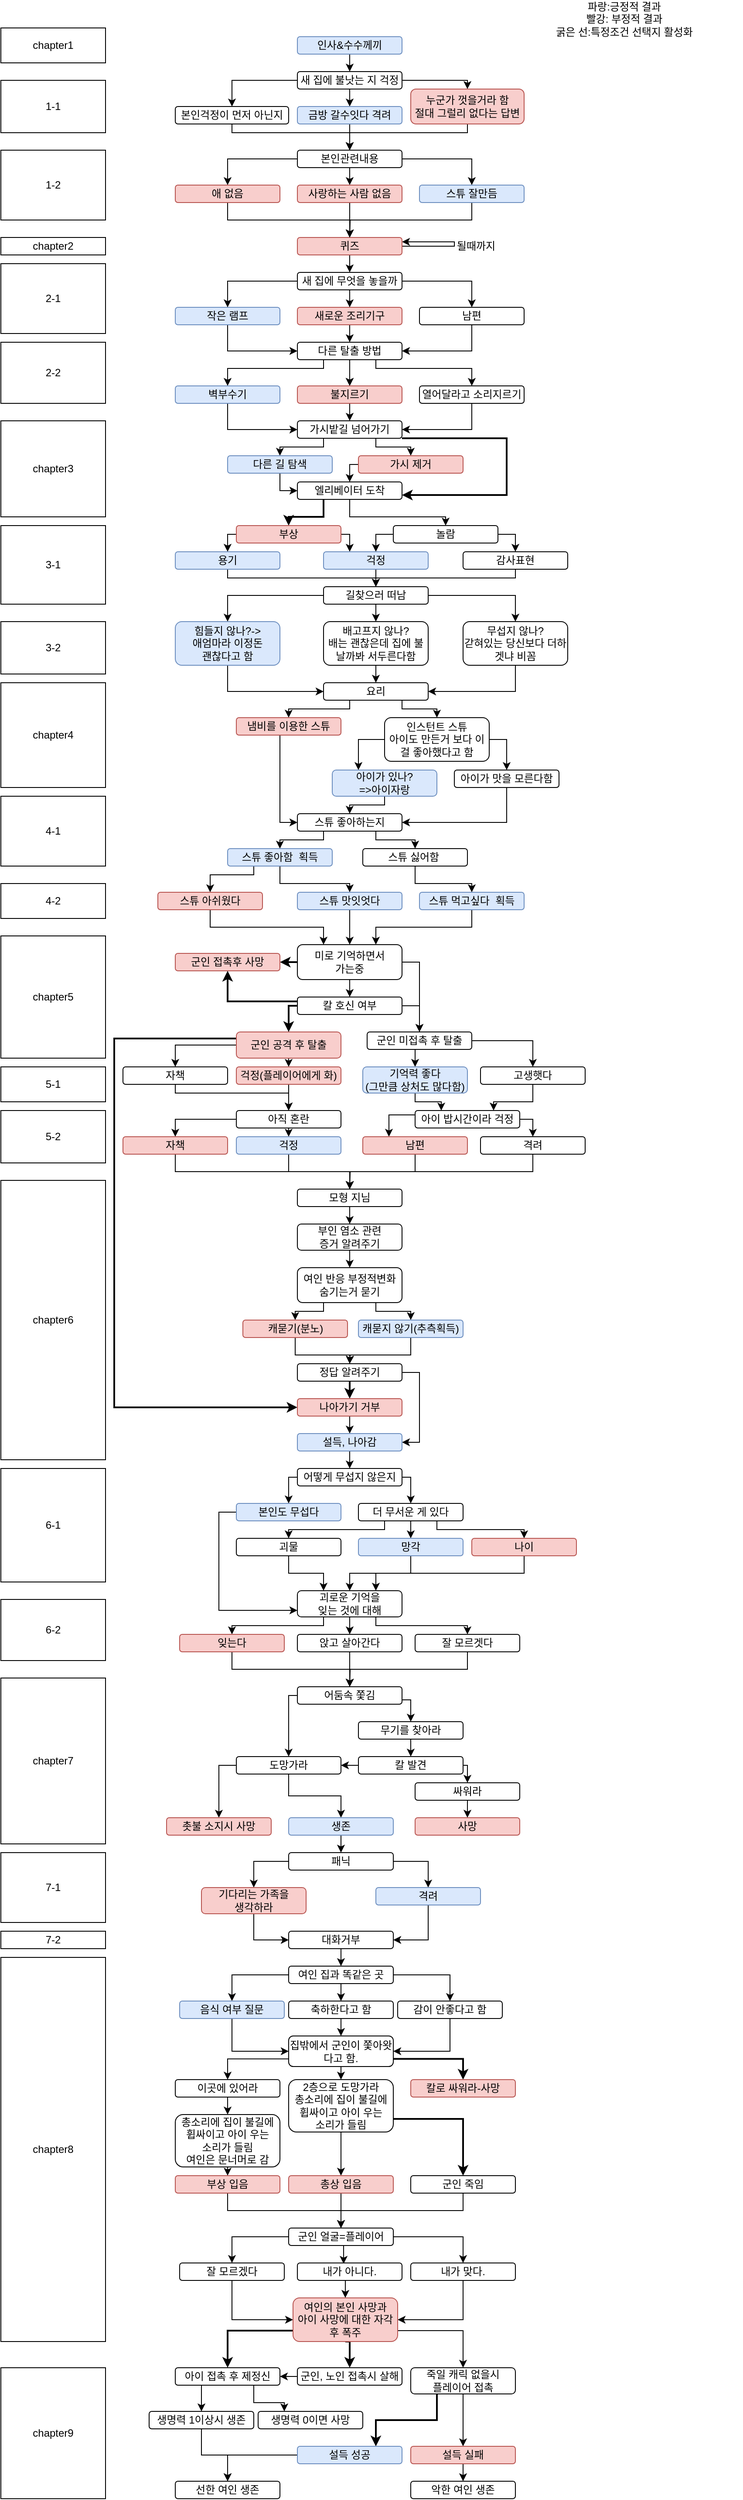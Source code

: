<mxfile version="14.9.1" type="github">
  <diagram id="miuhh-R8xGuU6IyVp73m" name="Page-1">
    <mxGraphModel dx="1371" dy="776" grid="1" gridSize="10" guides="1" tooltips="1" connect="1" arrows="1" fold="1" page="1" pageScale="1" pageWidth="850" pageHeight="1100" math="0" shadow="0">
      <root>
        <mxCell id="0" />
        <mxCell id="1" parent="0" />
        <mxCell id="sbbaltn5TnSFldl5dsSz-1" value="chapter1" style="rounded=0;whiteSpace=wrap;html=1;" parent="1" vertex="1">
          <mxGeometry x="-150" y="90" width="120" height="40" as="geometry" />
        </mxCell>
        <mxCell id="sbbaltn5TnSFldl5dsSz-2" style="edgeStyle=orthogonalEdgeStyle;rounded=0;orthogonalLoop=1;jettySize=auto;html=1;exitX=0.5;exitY=1;exitDx=0;exitDy=0;entryX=0.5;entryY=0;entryDx=0;entryDy=0;" parent="1" source="sbbaltn5TnSFldl5dsSz-3" target="sbbaltn5TnSFldl5dsSz-24" edge="1">
          <mxGeometry relative="1" as="geometry" />
        </mxCell>
        <mxCell id="sbbaltn5TnSFldl5dsSz-3" value="인사&amp;amp;수수께끼" style="rounded=1;whiteSpace=wrap;html=1;fillColor=#dae8fc;strokeColor=#6c8ebf;" parent="1" vertex="1">
          <mxGeometry x="190" y="100" width="120" height="20" as="geometry" />
        </mxCell>
        <mxCell id="sbbaltn5TnSFldl5dsSz-4" style="edgeStyle=orthogonalEdgeStyle;rounded=0;orthogonalLoop=1;jettySize=auto;html=1;exitX=1;exitY=0.75;exitDx=0;exitDy=0;entryX=1;entryY=0.25;entryDx=0;entryDy=0;" parent="1" source="sbbaltn5TnSFldl5dsSz-8" target="sbbaltn5TnSFldl5dsSz-8" edge="1">
          <mxGeometry relative="1" as="geometry">
            <mxPoint x="370" y="340" as="targetPoint" />
            <Array as="points">
              <mxPoint x="310" y="340" />
              <mxPoint x="370" y="340" />
              <mxPoint x="370" y="335" />
            </Array>
          </mxGeometry>
        </mxCell>
        <mxCell id="sbbaltn5TnSFldl5dsSz-237" style="edgeStyle=orthogonalEdgeStyle;rounded=0;orthogonalLoop=1;jettySize=auto;html=1;exitX=0.5;exitY=1;exitDx=0;exitDy=0;entryX=0.5;entryY=0;entryDx=0;entryDy=0;strokeColor=#000000;strokeWidth=1;" parent="1" source="sbbaltn5TnSFldl5dsSz-8" target="sbbaltn5TnSFldl5dsSz-236" edge="1">
          <mxGeometry relative="1" as="geometry" />
        </mxCell>
        <mxCell id="sbbaltn5TnSFldl5dsSz-8" value="퀴즈" style="rounded=1;whiteSpace=wrap;html=1;fillColor=#f8cecc;strokeColor=#b85450;" parent="1" vertex="1">
          <mxGeometry x="190" y="330" width="120" height="20" as="geometry" />
        </mxCell>
        <mxCell id="sbbaltn5TnSFldl5dsSz-9" style="edgeStyle=orthogonalEdgeStyle;rounded=0;orthogonalLoop=1;jettySize=auto;html=1;exitX=0.5;exitY=1;exitDx=0;exitDy=0;entryX=0.5;entryY=0;entryDx=0;entryDy=0;" parent="1" source="sbbaltn5TnSFldl5dsSz-10" target="sbbaltn5TnSFldl5dsSz-39" edge="1">
          <mxGeometry relative="1" as="geometry" />
        </mxCell>
        <mxCell id="sbbaltn5TnSFldl5dsSz-10" value="새로운 조리기구" style="rounded=1;whiteSpace=wrap;html=1;fillColor=#f8cecc;strokeColor=#b85450;" parent="1" vertex="1">
          <mxGeometry x="190" y="410" width="120" height="20" as="geometry" />
        </mxCell>
        <mxCell id="sbbaltn5TnSFldl5dsSz-11" value="될때까지" style="text;html=1;strokeColor=none;fillColor=none;align=center;verticalAlign=middle;whiteSpace=wrap;rounded=0;" parent="1" vertex="1">
          <mxGeometry x="365" y="330" width="60" height="20" as="geometry" />
        </mxCell>
        <mxCell id="sbbaltn5TnSFldl5dsSz-12" style="edgeStyle=orthogonalEdgeStyle;rounded=0;orthogonalLoop=1;jettySize=auto;html=1;exitX=0.5;exitY=1;exitDx=0;exitDy=0;entryX=0.5;entryY=0;entryDx=0;entryDy=0;" parent="1" source="sbbaltn5TnSFldl5dsSz-15" target="sbbaltn5TnSFldl5dsSz-17" edge="1">
          <mxGeometry relative="1" as="geometry" />
        </mxCell>
        <mxCell id="sbbaltn5TnSFldl5dsSz-13" style="edgeStyle=orthogonalEdgeStyle;rounded=0;orthogonalLoop=1;jettySize=auto;html=1;exitX=0;exitY=0.5;exitDx=0;exitDy=0;entryX=0.5;entryY=0;entryDx=0;entryDy=0;" parent="1" source="sbbaltn5TnSFldl5dsSz-15" target="sbbaltn5TnSFldl5dsSz-19" edge="1">
          <mxGeometry relative="1" as="geometry" />
        </mxCell>
        <mxCell id="sbbaltn5TnSFldl5dsSz-14" style="edgeStyle=orthogonalEdgeStyle;rounded=0;orthogonalLoop=1;jettySize=auto;html=1;exitX=1;exitY=0.5;exitDx=0;exitDy=0;entryX=0.5;entryY=0;entryDx=0;entryDy=0;strokeWidth=1;" parent="1" source="sbbaltn5TnSFldl5dsSz-15" target="sbbaltn5TnSFldl5dsSz-21" edge="1">
          <mxGeometry relative="1" as="geometry" />
        </mxCell>
        <mxCell id="sbbaltn5TnSFldl5dsSz-15" value="본인관련내용" style="rounded=1;whiteSpace=wrap;html=1;" parent="1" vertex="1">
          <mxGeometry x="190" y="230" width="120" height="20" as="geometry" />
        </mxCell>
        <mxCell id="sbbaltn5TnSFldl5dsSz-16" style="edgeStyle=orthogonalEdgeStyle;rounded=0;orthogonalLoop=1;jettySize=auto;html=1;exitX=0.5;exitY=1;exitDx=0;exitDy=0;entryX=0.5;entryY=0;entryDx=0;entryDy=0;" parent="1" source="sbbaltn5TnSFldl5dsSz-17" target="sbbaltn5TnSFldl5dsSz-8" edge="1">
          <mxGeometry relative="1" as="geometry" />
        </mxCell>
        <mxCell id="sbbaltn5TnSFldl5dsSz-17" value="사랑하는 사람 없음" style="rounded=1;whiteSpace=wrap;html=1;fillColor=#f8cecc;strokeColor=#b85450;" parent="1" vertex="1">
          <mxGeometry x="190" y="270" width="120" height="20" as="geometry" />
        </mxCell>
        <mxCell id="sbbaltn5TnSFldl5dsSz-235" style="edgeStyle=orthogonalEdgeStyle;rounded=0;orthogonalLoop=1;jettySize=auto;html=1;exitX=0.5;exitY=1;exitDx=0;exitDy=0;strokeColor=#000000;strokeWidth=1;" parent="1" source="sbbaltn5TnSFldl5dsSz-19" edge="1">
          <mxGeometry relative="1" as="geometry">
            <mxPoint x="250" y="330" as="targetPoint" />
          </mxGeometry>
        </mxCell>
        <mxCell id="sbbaltn5TnSFldl5dsSz-19" value="애 없음" style="rounded=1;whiteSpace=wrap;html=1;fillColor=#f8cecc;strokeColor=#b85450;" parent="1" vertex="1">
          <mxGeometry x="50" y="270" width="120" height="20" as="geometry" />
        </mxCell>
        <mxCell id="sbbaltn5TnSFldl5dsSz-234" style="edgeStyle=orthogonalEdgeStyle;rounded=0;orthogonalLoop=1;jettySize=auto;html=1;exitX=0.5;exitY=1;exitDx=0;exitDy=0;entryX=0.5;entryY=0;entryDx=0;entryDy=0;strokeColor=#000000;strokeWidth=1;" parent="1" source="sbbaltn5TnSFldl5dsSz-21" target="sbbaltn5TnSFldl5dsSz-8" edge="1">
          <mxGeometry relative="1" as="geometry" />
        </mxCell>
        <mxCell id="sbbaltn5TnSFldl5dsSz-21" value="스튜 잘만듬" style="rounded=1;whiteSpace=wrap;html=1;fillColor=#dae8fc;strokeColor=#6c8ebf;" parent="1" vertex="1">
          <mxGeometry x="330" y="270" width="120" height="20" as="geometry" />
        </mxCell>
        <mxCell id="sbbaltn5TnSFldl5dsSz-227" style="edgeStyle=orthogonalEdgeStyle;rounded=0;orthogonalLoop=1;jettySize=auto;html=1;exitX=0;exitY=0.5;exitDx=0;exitDy=0;entryX=0.5;entryY=0;entryDx=0;entryDy=0;" parent="1" source="sbbaltn5TnSFldl5dsSz-24" target="sbbaltn5TnSFldl5dsSz-26" edge="1">
          <mxGeometry relative="1" as="geometry" />
        </mxCell>
        <mxCell id="sbbaltn5TnSFldl5dsSz-228" style="edgeStyle=orthogonalEdgeStyle;rounded=0;orthogonalLoop=1;jettySize=auto;html=1;exitX=0.5;exitY=1;exitDx=0;exitDy=0;entryX=0.5;entryY=0;entryDx=0;entryDy=0;" parent="1" source="sbbaltn5TnSFldl5dsSz-24" target="sbbaltn5TnSFldl5dsSz-28" edge="1">
          <mxGeometry relative="1" as="geometry" />
        </mxCell>
        <mxCell id="sbbaltn5TnSFldl5dsSz-230" style="edgeStyle=orthogonalEdgeStyle;rounded=0;orthogonalLoop=1;jettySize=auto;html=1;exitX=1;exitY=0.5;exitDx=0;exitDy=0;entryX=0.5;entryY=0;entryDx=0;entryDy=0;" parent="1" source="sbbaltn5TnSFldl5dsSz-24" target="sbbaltn5TnSFldl5dsSz-229" edge="1">
          <mxGeometry relative="1" as="geometry">
            <Array as="points">
              <mxPoint x="385" y="150" />
            </Array>
          </mxGeometry>
        </mxCell>
        <mxCell id="sbbaltn5TnSFldl5dsSz-24" value="새 집에 불낫는 지 걱정" style="rounded=1;whiteSpace=wrap;html=1;" parent="1" vertex="1">
          <mxGeometry x="190" y="140" width="120" height="20" as="geometry" />
        </mxCell>
        <mxCell id="sbbaltn5TnSFldl5dsSz-231" style="edgeStyle=orthogonalEdgeStyle;rounded=0;orthogonalLoop=1;jettySize=auto;html=1;exitX=0.5;exitY=1;exitDx=0;exitDy=0;entryX=0.5;entryY=0;entryDx=0;entryDy=0;" parent="1" source="sbbaltn5TnSFldl5dsSz-26" target="sbbaltn5TnSFldl5dsSz-15" edge="1">
          <mxGeometry relative="1" as="geometry">
            <Array as="points">
              <mxPoint x="115" y="210" />
              <mxPoint x="250" y="210" />
            </Array>
          </mxGeometry>
        </mxCell>
        <mxCell id="sbbaltn5TnSFldl5dsSz-26" value="본인걱정이 먼저 아닌지" style="rounded=1;whiteSpace=wrap;html=1;" parent="1" vertex="1">
          <mxGeometry x="50" y="180" width="130" height="20" as="geometry" />
        </mxCell>
        <mxCell id="sbbaltn5TnSFldl5dsSz-233" style="edgeStyle=orthogonalEdgeStyle;rounded=0;orthogonalLoop=1;jettySize=auto;html=1;exitX=0.5;exitY=1;exitDx=0;exitDy=0;" parent="1" source="sbbaltn5TnSFldl5dsSz-28" edge="1">
          <mxGeometry relative="1" as="geometry">
            <mxPoint x="250" y="230" as="targetPoint" />
          </mxGeometry>
        </mxCell>
        <mxCell id="sbbaltn5TnSFldl5dsSz-28" value="금방 갈수잇다 격려" style="rounded=1;whiteSpace=wrap;html=1;fillColor=#dae8fc;strokeColor=#6c8ebf;" parent="1" vertex="1">
          <mxGeometry x="190" y="180" width="120" height="20" as="geometry" />
        </mxCell>
        <mxCell id="sbbaltn5TnSFldl5dsSz-29" value="1-1" style="rounded=0;whiteSpace=wrap;html=1;" parent="1" vertex="1">
          <mxGeometry x="-150" y="150" width="120" height="60" as="geometry" />
        </mxCell>
        <mxCell id="sbbaltn5TnSFldl5dsSz-30" value="1-2" style="rounded=0;whiteSpace=wrap;html=1;" parent="1" vertex="1">
          <mxGeometry x="-150" y="230" width="120" height="80" as="geometry" />
        </mxCell>
        <mxCell id="sbbaltn5TnSFldl5dsSz-31" style="edgeStyle=orthogonalEdgeStyle;rounded=0;orthogonalLoop=1;jettySize=auto;html=1;exitX=0.5;exitY=1;exitDx=0;exitDy=0;entryX=1;entryY=0.5;entryDx=0;entryDy=0;" parent="1" source="sbbaltn5TnSFldl5dsSz-32" target="sbbaltn5TnSFldl5dsSz-39" edge="1">
          <mxGeometry relative="1" as="geometry" />
        </mxCell>
        <mxCell id="sbbaltn5TnSFldl5dsSz-32" value="남편" style="rounded=1;whiteSpace=wrap;html=1;" parent="1" vertex="1">
          <mxGeometry x="330" y="410" width="120" height="20" as="geometry" />
        </mxCell>
        <mxCell id="sbbaltn5TnSFldl5dsSz-33" style="edgeStyle=orthogonalEdgeStyle;rounded=0;orthogonalLoop=1;jettySize=auto;html=1;exitX=0.5;exitY=1;exitDx=0;exitDy=0;entryX=0;entryY=0.5;entryDx=0;entryDy=0;" parent="1" source="sbbaltn5TnSFldl5dsSz-34" target="sbbaltn5TnSFldl5dsSz-39" edge="1">
          <mxGeometry relative="1" as="geometry" />
        </mxCell>
        <mxCell id="sbbaltn5TnSFldl5dsSz-34" value="작은 램프" style="rounded=1;whiteSpace=wrap;html=1;fillColor=#dae8fc;strokeColor=#6c8ebf;" parent="1" vertex="1">
          <mxGeometry x="50" y="410" width="120" height="20" as="geometry" />
        </mxCell>
        <mxCell id="sbbaltn5TnSFldl5dsSz-35" style="edgeStyle=orthogonalEdgeStyle;rounded=0;orthogonalLoop=1;jettySize=auto;html=1;exitX=0.25;exitY=1;exitDx=0;exitDy=0;entryX=0.5;entryY=0;entryDx=0;entryDy=0;" parent="1" source="sbbaltn5TnSFldl5dsSz-39" target="sbbaltn5TnSFldl5dsSz-43" edge="1">
          <mxGeometry relative="1" as="geometry">
            <Array as="points">
              <mxPoint x="220" y="480" />
              <mxPoint x="110" y="480" />
            </Array>
          </mxGeometry>
        </mxCell>
        <mxCell id="sbbaltn5TnSFldl5dsSz-36" style="edgeStyle=orthogonalEdgeStyle;rounded=0;orthogonalLoop=1;jettySize=auto;html=1;exitX=0.5;exitY=1;exitDx=0;exitDy=0;entryX=0.5;entryY=0;entryDx=0;entryDy=0;" parent="1" source="sbbaltn5TnSFldl5dsSz-39" target="sbbaltn5TnSFldl5dsSz-41" edge="1">
          <mxGeometry relative="1" as="geometry" />
        </mxCell>
        <mxCell id="sbbaltn5TnSFldl5dsSz-37" value="" style="edgeStyle=orthogonalEdgeStyle;rounded=1;orthogonalLoop=1;jettySize=auto;html=1;dashed=1;strokeWidth=1;" parent="1" source="sbbaltn5TnSFldl5dsSz-39" target="sbbaltn5TnSFldl5dsSz-41" edge="1">
          <mxGeometry relative="1" as="geometry" />
        </mxCell>
        <mxCell id="sbbaltn5TnSFldl5dsSz-38" style="edgeStyle=orthogonalEdgeStyle;rounded=0;orthogonalLoop=1;jettySize=auto;html=1;exitX=0.75;exitY=1;exitDx=0;exitDy=0;entryX=0.5;entryY=0;entryDx=0;entryDy=0;strokeWidth=1;" parent="1" source="sbbaltn5TnSFldl5dsSz-39" target="sbbaltn5TnSFldl5dsSz-45" edge="1">
          <mxGeometry relative="1" as="geometry">
            <Array as="points">
              <mxPoint x="280" y="480" />
              <mxPoint x="390" y="480" />
            </Array>
          </mxGeometry>
        </mxCell>
        <mxCell id="sbbaltn5TnSFldl5dsSz-39" value="다른 탈출 방법" style="rounded=1;whiteSpace=wrap;html=1;" parent="1" vertex="1">
          <mxGeometry x="190" y="450" width="120" height="20" as="geometry" />
        </mxCell>
        <mxCell id="sbbaltn5TnSFldl5dsSz-40" style="edgeStyle=orthogonalEdgeStyle;rounded=0;orthogonalLoop=1;jettySize=auto;html=1;exitX=0.5;exitY=1;exitDx=0;exitDy=0;entryX=0.5;entryY=0;entryDx=0;entryDy=0;strokeWidth=1;" parent="1" source="sbbaltn5TnSFldl5dsSz-41" target="sbbaltn5TnSFldl5dsSz-51" edge="1">
          <mxGeometry relative="1" as="geometry" />
        </mxCell>
        <mxCell id="sbbaltn5TnSFldl5dsSz-41" value="불지르기" style="rounded=1;whiteSpace=wrap;html=1;fillColor=#f8cecc;strokeColor=#b85450;" parent="1" vertex="1">
          <mxGeometry x="190" y="500" width="120" height="20" as="geometry" />
        </mxCell>
        <mxCell id="sbbaltn5TnSFldl5dsSz-42" style="edgeStyle=orthogonalEdgeStyle;rounded=0;orthogonalLoop=1;jettySize=auto;html=1;exitX=0.5;exitY=1;exitDx=0;exitDy=0;entryX=0;entryY=0.5;entryDx=0;entryDy=0;strokeWidth=1;" parent="1" source="sbbaltn5TnSFldl5dsSz-43" target="sbbaltn5TnSFldl5dsSz-51" edge="1">
          <mxGeometry relative="1" as="geometry" />
        </mxCell>
        <mxCell id="sbbaltn5TnSFldl5dsSz-43" value="벽부수기" style="rounded=1;whiteSpace=wrap;html=1;fillColor=#dae8fc;strokeColor=#6c8ebf;" parent="1" vertex="1">
          <mxGeometry x="50" y="500" width="120" height="20" as="geometry" />
        </mxCell>
        <mxCell id="sbbaltn5TnSFldl5dsSz-44" style="edgeStyle=orthogonalEdgeStyle;rounded=0;orthogonalLoop=1;jettySize=auto;html=1;exitX=0.5;exitY=1;exitDx=0;exitDy=0;entryX=1;entryY=0.5;entryDx=0;entryDy=0;strokeWidth=1;" parent="1" source="sbbaltn5TnSFldl5dsSz-45" target="sbbaltn5TnSFldl5dsSz-51" edge="1">
          <mxGeometry relative="1" as="geometry" />
        </mxCell>
        <mxCell id="sbbaltn5TnSFldl5dsSz-45" value="열어달라고 소리지르기" style="rounded=1;whiteSpace=wrap;html=1;" parent="1" vertex="1">
          <mxGeometry x="330" y="500" width="120" height="20" as="geometry" />
        </mxCell>
        <mxCell id="sbbaltn5TnSFldl5dsSz-46" value="파랑:긍정적 결과&lt;br&gt;빨강: 부정적 결과&lt;br&gt;굵은 선:특정조건 선택지 활성화" style="text;html=1;strokeColor=none;fillColor=none;align=center;verticalAlign=middle;whiteSpace=wrap;rounded=0;" parent="1" vertex="1">
          <mxGeometry x="430" y="70" width="270" height="20" as="geometry" />
        </mxCell>
        <mxCell id="sbbaltn5TnSFldl5dsSz-47" value="2-1" style="rounded=0;whiteSpace=wrap;html=1;" parent="1" vertex="1">
          <mxGeometry x="-150" y="360" width="120" height="80" as="geometry" />
        </mxCell>
        <mxCell id="sbbaltn5TnSFldl5dsSz-48" value="2-2" style="rounded=0;whiteSpace=wrap;html=1;" parent="1" vertex="1">
          <mxGeometry x="-150" y="450" width="120" height="70" as="geometry" />
        </mxCell>
        <mxCell id="sbbaltn5TnSFldl5dsSz-49" style="edgeStyle=orthogonalEdgeStyle;rounded=0;orthogonalLoop=1;jettySize=auto;html=1;exitX=0.25;exitY=1;exitDx=0;exitDy=0;entryX=0.5;entryY=0;entryDx=0;entryDy=0;strokeWidth=1;" parent="1" source="sbbaltn5TnSFldl5dsSz-51" target="sbbaltn5TnSFldl5dsSz-53" edge="1">
          <mxGeometry relative="1" as="geometry">
            <Array as="points">
              <mxPoint x="220" y="570" />
              <mxPoint x="170" y="570" />
            </Array>
          </mxGeometry>
        </mxCell>
        <mxCell id="sbbaltn5TnSFldl5dsSz-50" style="edgeStyle=orthogonalEdgeStyle;rounded=0;orthogonalLoop=1;jettySize=auto;html=1;exitX=0.75;exitY=1;exitDx=0;exitDy=0;entryX=0.5;entryY=0;entryDx=0;entryDy=0;strokeWidth=1;" parent="1" source="sbbaltn5TnSFldl5dsSz-51" target="sbbaltn5TnSFldl5dsSz-55" edge="1">
          <mxGeometry relative="1" as="geometry">
            <Array as="points">
              <mxPoint x="280" y="570" />
              <mxPoint x="320" y="570" />
            </Array>
          </mxGeometry>
        </mxCell>
        <mxCell id="sbbaltn5TnSFldl5dsSz-242" style="edgeStyle=orthogonalEdgeStyle;rounded=0;orthogonalLoop=1;jettySize=auto;html=1;exitX=1;exitY=1;exitDx=0;exitDy=0;entryX=1;entryY=0.75;entryDx=0;entryDy=0;strokeColor=#000000;strokeWidth=2;" parent="1" source="sbbaltn5TnSFldl5dsSz-51" target="sbbaltn5TnSFldl5dsSz-58" edge="1">
          <mxGeometry relative="1" as="geometry">
            <Array as="points">
              <mxPoint x="430" y="560" />
              <mxPoint x="430" y="625" />
            </Array>
          </mxGeometry>
        </mxCell>
        <mxCell id="sbbaltn5TnSFldl5dsSz-51" value="가시밭길 넘어가기" style="rounded=1;whiteSpace=wrap;html=1;" parent="1" vertex="1">
          <mxGeometry x="190" y="540" width="120" height="20" as="geometry" />
        </mxCell>
        <mxCell id="sbbaltn5TnSFldl5dsSz-52" style="edgeStyle=orthogonalEdgeStyle;rounded=0;orthogonalLoop=1;jettySize=auto;html=1;exitX=0.5;exitY=1;exitDx=0;exitDy=0;entryX=0;entryY=0.5;entryDx=0;entryDy=0;strokeWidth=1;" parent="1" source="sbbaltn5TnSFldl5dsSz-53" target="sbbaltn5TnSFldl5dsSz-58" edge="1">
          <mxGeometry relative="1" as="geometry">
            <Array as="points">
              <mxPoint x="170" y="620" />
            </Array>
          </mxGeometry>
        </mxCell>
        <mxCell id="sbbaltn5TnSFldl5dsSz-53" value="다른 길 탐색" style="rounded=1;whiteSpace=wrap;html=1;fillColor=#dae8fc;strokeColor=#6c8ebf;" parent="1" vertex="1">
          <mxGeometry x="110" y="580" width="120" height="20" as="geometry" />
        </mxCell>
        <mxCell id="sbbaltn5TnSFldl5dsSz-243" style="edgeStyle=orthogonalEdgeStyle;rounded=0;orthogonalLoop=1;jettySize=auto;html=1;exitX=0;exitY=0.5;exitDx=0;exitDy=0;entryX=0.5;entryY=0;entryDx=0;entryDy=0;strokeColor=#000000;strokeWidth=1;" parent="1" source="sbbaltn5TnSFldl5dsSz-55" target="sbbaltn5TnSFldl5dsSz-58" edge="1">
          <mxGeometry relative="1" as="geometry" />
        </mxCell>
        <mxCell id="sbbaltn5TnSFldl5dsSz-55" value="가시 제거" style="rounded=1;whiteSpace=wrap;html=1;fillColor=#f8cecc;strokeColor=#b85450;" parent="1" vertex="1">
          <mxGeometry x="260" y="580" width="120" height="20" as="geometry" />
        </mxCell>
        <mxCell id="sbbaltn5TnSFldl5dsSz-56" style="edgeStyle=orthogonalEdgeStyle;rounded=0;orthogonalLoop=1;jettySize=auto;html=1;exitX=0.25;exitY=1;exitDx=0;exitDy=0;entryX=0.5;entryY=0;entryDx=0;entryDy=0;strokeWidth=2;" parent="1" source="sbbaltn5TnSFldl5dsSz-58" target="sbbaltn5TnSFldl5dsSz-62" edge="1">
          <mxGeometry relative="1" as="geometry">
            <Array as="points">
              <mxPoint x="220" y="650" />
              <mxPoint x="180" y="650" />
            </Array>
          </mxGeometry>
        </mxCell>
        <mxCell id="sbbaltn5TnSFldl5dsSz-57" style="edgeStyle=orthogonalEdgeStyle;rounded=0;orthogonalLoop=1;jettySize=auto;html=1;exitX=0.5;exitY=1;exitDx=0;exitDy=0;entryX=0.5;entryY=0;entryDx=0;entryDy=0;strokeWidth=1;" parent="1" source="sbbaltn5TnSFldl5dsSz-58" target="sbbaltn5TnSFldl5dsSz-64" edge="1">
          <mxGeometry relative="1" as="geometry">
            <Array as="points">
              <mxPoint x="250" y="650" />
              <mxPoint x="360" y="650" />
            </Array>
          </mxGeometry>
        </mxCell>
        <mxCell id="sbbaltn5TnSFldl5dsSz-58" value="엘리베이터 도착" style="rounded=1;whiteSpace=wrap;html=1;" parent="1" vertex="1">
          <mxGeometry x="190" y="610" width="120" height="20" as="geometry" />
        </mxCell>
        <mxCell id="sbbaltn5TnSFldl5dsSz-244" style="edgeStyle=orthogonalEdgeStyle;rounded=0;orthogonalLoop=1;jettySize=auto;html=1;exitX=0;exitY=0.5;exitDx=0;exitDy=0;entryX=0.5;entryY=0;entryDx=0;entryDy=0;strokeColor=#000000;strokeWidth=1;" parent="1" source="sbbaltn5TnSFldl5dsSz-62" target="sbbaltn5TnSFldl5dsSz-68" edge="1">
          <mxGeometry relative="1" as="geometry" />
        </mxCell>
        <mxCell id="sbbaltn5TnSFldl5dsSz-247" style="edgeStyle=orthogonalEdgeStyle;rounded=0;orthogonalLoop=1;jettySize=auto;html=1;exitX=1;exitY=0.5;exitDx=0;exitDy=0;entryX=0.25;entryY=0;entryDx=0;entryDy=0;strokeColor=#000000;strokeWidth=1;" parent="1" source="sbbaltn5TnSFldl5dsSz-62" target="sbbaltn5TnSFldl5dsSz-66" edge="1">
          <mxGeometry relative="1" as="geometry" />
        </mxCell>
        <mxCell id="sbbaltn5TnSFldl5dsSz-62" value="부상" style="rounded=1;whiteSpace=wrap;html=1;fillColor=#f8cecc;strokeColor=#b85450;" parent="1" vertex="1">
          <mxGeometry x="120" y="660" width="120" height="20" as="geometry" />
        </mxCell>
        <mxCell id="sbbaltn5TnSFldl5dsSz-248" style="edgeStyle=orthogonalEdgeStyle;rounded=0;orthogonalLoop=1;jettySize=auto;html=1;exitX=0;exitY=0.5;exitDx=0;exitDy=0;entryX=0.5;entryY=0;entryDx=0;entryDy=0;strokeColor=#000000;strokeWidth=1;" parent="1" source="sbbaltn5TnSFldl5dsSz-64" target="sbbaltn5TnSFldl5dsSz-66" edge="1">
          <mxGeometry relative="1" as="geometry" />
        </mxCell>
        <mxCell id="sbbaltn5TnSFldl5dsSz-250" style="edgeStyle=orthogonalEdgeStyle;rounded=0;orthogonalLoop=1;jettySize=auto;html=1;exitX=1;exitY=0.5;exitDx=0;exitDy=0;strokeColor=#000000;strokeWidth=1;" parent="1" source="sbbaltn5TnSFldl5dsSz-64" target="sbbaltn5TnSFldl5dsSz-249" edge="1">
          <mxGeometry relative="1" as="geometry" />
        </mxCell>
        <mxCell id="sbbaltn5TnSFldl5dsSz-64" value="놀람" style="rounded=1;whiteSpace=wrap;html=1;" parent="1" vertex="1">
          <mxGeometry x="300" y="660" width="120" height="20" as="geometry" />
        </mxCell>
        <mxCell id="sbbaltn5TnSFldl5dsSz-254" style="edgeStyle=orthogonalEdgeStyle;rounded=0;orthogonalLoop=1;jettySize=auto;html=1;exitX=0.5;exitY=1;exitDx=0;exitDy=0;strokeColor=#000000;strokeWidth=1;" parent="1" source="sbbaltn5TnSFldl5dsSz-66" edge="1">
          <mxGeometry relative="1" as="geometry">
            <mxPoint x="280" y="730" as="targetPoint" />
          </mxGeometry>
        </mxCell>
        <mxCell id="sbbaltn5TnSFldl5dsSz-66" value="걱정" style="rounded=1;whiteSpace=wrap;html=1;fillColor=#dae8fc;strokeColor=#6c8ebf;" parent="1" vertex="1">
          <mxGeometry x="220" y="690" width="120" height="20" as="geometry" />
        </mxCell>
        <mxCell id="sbbaltn5TnSFldl5dsSz-252" style="edgeStyle=orthogonalEdgeStyle;rounded=0;orthogonalLoop=1;jettySize=auto;html=1;exitX=0.5;exitY=1;exitDx=0;exitDy=0;entryX=0.5;entryY=0;entryDx=0;entryDy=0;strokeColor=#000000;strokeWidth=1;" parent="1" source="sbbaltn5TnSFldl5dsSz-68" target="sbbaltn5TnSFldl5dsSz-251" edge="1">
          <mxGeometry relative="1" as="geometry">
            <Array as="points">
              <mxPoint x="110" y="720" />
              <mxPoint x="280" y="720" />
            </Array>
          </mxGeometry>
        </mxCell>
        <mxCell id="sbbaltn5TnSFldl5dsSz-68" value="용기" style="rounded=1;whiteSpace=wrap;html=1;fillColor=#dae8fc;strokeColor=#6c8ebf;" parent="1" vertex="1">
          <mxGeometry x="50" y="690" width="120" height="20" as="geometry" />
        </mxCell>
        <mxCell id="sbbaltn5TnSFldl5dsSz-89" value="3-1" style="rounded=0;whiteSpace=wrap;html=1;" parent="1" vertex="1">
          <mxGeometry x="-150" y="660" width="120" height="90" as="geometry" />
        </mxCell>
        <mxCell id="sbbaltn5TnSFldl5dsSz-296" style="edgeStyle=orthogonalEdgeStyle;rounded=0;orthogonalLoop=1;jettySize=auto;html=1;exitX=0;exitY=0.5;exitDx=0;exitDy=0;entryX=1;entryY=0.5;entryDx=0;entryDy=0;strokeColor=#000000;strokeWidth=2;" parent="1" source="sbbaltn5TnSFldl5dsSz-113" target="sbbaltn5TnSFldl5dsSz-295" edge="1">
          <mxGeometry relative="1" as="geometry" />
        </mxCell>
        <mxCell id="sbbaltn5TnSFldl5dsSz-303" style="edgeStyle=orthogonalEdgeStyle;rounded=0;orthogonalLoop=1;jettySize=auto;html=1;exitX=0.5;exitY=1;exitDx=0;exitDy=0;entryX=0.5;entryY=0;entryDx=0;entryDy=0;strokeColor=#000000;strokeWidth=1;" parent="1" source="sbbaltn5TnSFldl5dsSz-113" target="sbbaltn5TnSFldl5dsSz-301" edge="1">
          <mxGeometry relative="1" as="geometry" />
        </mxCell>
        <mxCell id="sbbaltn5TnSFldl5dsSz-306" style="edgeStyle=orthogonalEdgeStyle;rounded=0;orthogonalLoop=1;jettySize=auto;html=1;exitX=1;exitY=0.5;exitDx=0;exitDy=0;entryX=0.5;entryY=0;entryDx=0;entryDy=0;strokeColor=#000000;strokeWidth=1;" parent="1" source="sbbaltn5TnSFldl5dsSz-113" target="sbbaltn5TnSFldl5dsSz-297" edge="1">
          <mxGeometry relative="1" as="geometry" />
        </mxCell>
        <mxCell id="sbbaltn5TnSFldl5dsSz-113" value="미로 기억하면서 &lt;br&gt;가는중" style="rounded=1;whiteSpace=wrap;html=1;" parent="1" vertex="1">
          <mxGeometry x="190" y="1140" width="120" height="40" as="geometry" />
        </mxCell>
        <mxCell id="sbbaltn5TnSFldl5dsSz-119" value="chapter5" style="rounded=0;whiteSpace=wrap;html=1;" parent="1" vertex="1">
          <mxGeometry x="-150" y="1130" width="120" height="140" as="geometry" />
        </mxCell>
        <mxCell id="sbbaltn5TnSFldl5dsSz-120" value="chapter2" style="rounded=0;whiteSpace=wrap;html=1;" parent="1" vertex="1">
          <mxGeometry x="-150" y="330" width="120" height="20" as="geometry" />
        </mxCell>
        <mxCell id="sbbaltn5TnSFldl5dsSz-121" value="chapter3" style="rounded=0;whiteSpace=wrap;html=1;" parent="1" vertex="1">
          <mxGeometry x="-150" y="540" width="120" height="110" as="geometry" />
        </mxCell>
        <mxCell id="sbbaltn5TnSFldl5dsSz-122" value="chapter4" style="rounded=0;whiteSpace=wrap;html=1;" parent="1" vertex="1">
          <mxGeometry x="-150" y="840" width="120" height="120" as="geometry" />
        </mxCell>
        <mxCell id="sbbaltn5TnSFldl5dsSz-314" style="edgeStyle=orthogonalEdgeStyle;rounded=0;orthogonalLoop=1;jettySize=auto;html=1;exitX=0.5;exitY=1;exitDx=0;exitDy=0;entryX=0.5;entryY=0;entryDx=0;entryDy=0;strokeColor=#000000;strokeWidth=1;" parent="1" source="sbbaltn5TnSFldl5dsSz-125" target="sbbaltn5TnSFldl5dsSz-313" edge="1">
          <mxGeometry relative="1" as="geometry" />
        </mxCell>
        <mxCell id="sbbaltn5TnSFldl5dsSz-316" style="edgeStyle=orthogonalEdgeStyle;rounded=0;orthogonalLoop=1;jettySize=auto;html=1;exitX=0;exitY=0.5;exitDx=0;exitDy=0;entryX=0.5;entryY=0;entryDx=0;entryDy=0;strokeColor=#000000;strokeWidth=1;" parent="1" source="sbbaltn5TnSFldl5dsSz-125" target="sbbaltn5TnSFldl5dsSz-315" edge="1">
          <mxGeometry relative="1" as="geometry" />
        </mxCell>
        <mxCell id="LpmgnAv1GXG3JkI4W1ax-24" style="edgeStyle=orthogonalEdgeStyle;rounded=0;orthogonalLoop=1;jettySize=auto;html=1;exitX=0;exitY=0.25;exitDx=0;exitDy=0;entryX=0;entryY=0.5;entryDx=0;entryDy=0;strokeWidth=2;" edge="1" parent="1" source="sbbaltn5TnSFldl5dsSz-125" target="LpmgnAv1GXG3JkI4W1ax-23">
          <mxGeometry relative="1" as="geometry">
            <Array as="points">
              <mxPoint x="-20" y="1248" />
              <mxPoint x="-20" y="1670" />
            </Array>
          </mxGeometry>
        </mxCell>
        <mxCell id="sbbaltn5TnSFldl5dsSz-125" value="군인 공격 후 탈출" style="rounded=1;whiteSpace=wrap;html=1;fillColor=#f8cecc;strokeColor=#b85450;" parent="1" vertex="1">
          <mxGeometry x="120" y="1240" width="120" height="30" as="geometry" />
        </mxCell>
        <mxCell id="sbbaltn5TnSFldl5dsSz-131" value="5-1" style="rounded=0;whiteSpace=wrap;html=1;" parent="1" vertex="1">
          <mxGeometry x="-150" y="1280" width="120" height="40" as="geometry" />
        </mxCell>
        <mxCell id="sbbaltn5TnSFldl5dsSz-149" value="chapter6" style="rounded=0;whiteSpace=wrap;html=1;" parent="1" vertex="1">
          <mxGeometry x="-150" y="1410" width="120" height="320" as="geometry" />
        </mxCell>
        <mxCell id="sbbaltn5TnSFldl5dsSz-190" value="6-2" style="rounded=0;whiteSpace=wrap;html=1;" parent="1" vertex="1">
          <mxGeometry x="-150" y="1890" width="120" height="70" as="geometry" />
        </mxCell>
        <mxCell id="sbbaltn5TnSFldl5dsSz-196" value="chapter7" style="rounded=0;whiteSpace=wrap;html=1;" parent="1" vertex="1">
          <mxGeometry x="-150" y="1980" width="120" height="190" as="geometry" />
        </mxCell>
        <mxCell id="sbbaltn5TnSFldl5dsSz-232" style="edgeStyle=orthogonalEdgeStyle;rounded=0;orthogonalLoop=1;jettySize=auto;html=1;exitX=0.5;exitY=1;exitDx=0;exitDy=0;entryX=0.5;entryY=0;entryDx=0;entryDy=0;" parent="1" source="sbbaltn5TnSFldl5dsSz-229" target="sbbaltn5TnSFldl5dsSz-15" edge="1">
          <mxGeometry relative="1" as="geometry">
            <Array as="points">
              <mxPoint x="385" y="210" />
              <mxPoint x="250" y="210" />
            </Array>
          </mxGeometry>
        </mxCell>
        <mxCell id="sbbaltn5TnSFldl5dsSz-229" value="누군가 껏을거라 함&lt;br&gt;절대 그럴리 없다는 답변" style="rounded=1;whiteSpace=wrap;html=1;fillColor=#f8cecc;strokeColor=#b85450;" parent="1" vertex="1">
          <mxGeometry x="320" y="160" width="130" height="40" as="geometry" />
        </mxCell>
        <mxCell id="sbbaltn5TnSFldl5dsSz-238" style="edgeStyle=orthogonalEdgeStyle;rounded=0;orthogonalLoop=1;jettySize=auto;html=1;exitX=0;exitY=0.5;exitDx=0;exitDy=0;entryX=0.5;entryY=0;entryDx=0;entryDy=0;strokeColor=#000000;strokeWidth=1;" parent="1" source="sbbaltn5TnSFldl5dsSz-236" target="sbbaltn5TnSFldl5dsSz-34" edge="1">
          <mxGeometry relative="1" as="geometry" />
        </mxCell>
        <mxCell id="sbbaltn5TnSFldl5dsSz-239" style="edgeStyle=orthogonalEdgeStyle;rounded=0;orthogonalLoop=1;jettySize=auto;html=1;exitX=0.5;exitY=1;exitDx=0;exitDy=0;entryX=0.5;entryY=0;entryDx=0;entryDy=0;strokeColor=#000000;strokeWidth=1;" parent="1" source="sbbaltn5TnSFldl5dsSz-236" target="sbbaltn5TnSFldl5dsSz-10" edge="1">
          <mxGeometry relative="1" as="geometry" />
        </mxCell>
        <mxCell id="sbbaltn5TnSFldl5dsSz-240" style="edgeStyle=orthogonalEdgeStyle;rounded=0;orthogonalLoop=1;jettySize=auto;html=1;exitX=1;exitY=0.5;exitDx=0;exitDy=0;entryX=0.5;entryY=0;entryDx=0;entryDy=0;strokeColor=#000000;strokeWidth=1;" parent="1" source="sbbaltn5TnSFldl5dsSz-236" target="sbbaltn5TnSFldl5dsSz-32" edge="1">
          <mxGeometry relative="1" as="geometry" />
        </mxCell>
        <mxCell id="sbbaltn5TnSFldl5dsSz-236" value="새 집에 무엇을 놓을까" style="rounded=1;whiteSpace=wrap;html=1;" parent="1" vertex="1">
          <mxGeometry x="190" y="370" width="120" height="20" as="geometry" />
        </mxCell>
        <mxCell id="sbbaltn5TnSFldl5dsSz-253" style="edgeStyle=orthogonalEdgeStyle;rounded=0;orthogonalLoop=1;jettySize=auto;html=1;exitX=0.5;exitY=1;exitDx=0;exitDy=0;entryX=0.5;entryY=0;entryDx=0;entryDy=0;strokeColor=#000000;strokeWidth=1;" parent="1" source="sbbaltn5TnSFldl5dsSz-249" target="sbbaltn5TnSFldl5dsSz-251" edge="1">
          <mxGeometry relative="1" as="geometry">
            <Array as="points">
              <mxPoint x="440" y="720" />
              <mxPoint x="280" y="720" />
            </Array>
          </mxGeometry>
        </mxCell>
        <mxCell id="sbbaltn5TnSFldl5dsSz-249" value="감사표현" style="rounded=1;whiteSpace=wrap;html=1;" parent="1" vertex="1">
          <mxGeometry x="380" y="690" width="120" height="20" as="geometry" />
        </mxCell>
        <mxCell id="sbbaltn5TnSFldl5dsSz-256" style="edgeStyle=orthogonalEdgeStyle;rounded=0;orthogonalLoop=1;jettySize=auto;html=1;exitX=0;exitY=0.5;exitDx=0;exitDy=0;entryX=0.5;entryY=0;entryDx=0;entryDy=0;strokeColor=#000000;strokeWidth=1;" parent="1" source="sbbaltn5TnSFldl5dsSz-251" target="sbbaltn5TnSFldl5dsSz-255" edge="1">
          <mxGeometry relative="1" as="geometry" />
        </mxCell>
        <mxCell id="sbbaltn5TnSFldl5dsSz-258" style="edgeStyle=orthogonalEdgeStyle;rounded=0;orthogonalLoop=1;jettySize=auto;html=1;exitX=0.5;exitY=1;exitDx=0;exitDy=0;entryX=0.5;entryY=0;entryDx=0;entryDy=0;strokeColor=#000000;strokeWidth=1;" parent="1" source="sbbaltn5TnSFldl5dsSz-251" target="sbbaltn5TnSFldl5dsSz-257" edge="1">
          <mxGeometry relative="1" as="geometry" />
        </mxCell>
        <mxCell id="sbbaltn5TnSFldl5dsSz-260" style="edgeStyle=orthogonalEdgeStyle;rounded=0;orthogonalLoop=1;jettySize=auto;html=1;exitX=1;exitY=0.5;exitDx=0;exitDy=0;strokeColor=#000000;strokeWidth=1;" parent="1" source="sbbaltn5TnSFldl5dsSz-251" target="sbbaltn5TnSFldl5dsSz-259" edge="1">
          <mxGeometry relative="1" as="geometry" />
        </mxCell>
        <mxCell id="sbbaltn5TnSFldl5dsSz-251" value="길찾으러 떠남" style="rounded=1;whiteSpace=wrap;html=1;" parent="1" vertex="1">
          <mxGeometry x="220" y="730" width="120" height="20" as="geometry" />
        </mxCell>
        <mxCell id="sbbaltn5TnSFldl5dsSz-263" style="edgeStyle=orthogonalEdgeStyle;rounded=0;orthogonalLoop=1;jettySize=auto;html=1;exitX=0.5;exitY=1;exitDx=0;exitDy=0;entryX=0;entryY=0.5;entryDx=0;entryDy=0;strokeColor=#000000;strokeWidth=1;" parent="1" source="sbbaltn5TnSFldl5dsSz-255" target="sbbaltn5TnSFldl5dsSz-262" edge="1">
          <mxGeometry relative="1" as="geometry" />
        </mxCell>
        <mxCell id="sbbaltn5TnSFldl5dsSz-255" value="힘들지 않나?-&amp;gt;&lt;br&gt;애엄마라 이정돈 &lt;br&gt;괜찮다고 함" style="rounded=1;whiteSpace=wrap;html=1;fillColor=#dae8fc;strokeColor=#6c8ebf;" parent="1" vertex="1">
          <mxGeometry x="50" y="770" width="120" height="50" as="geometry" />
        </mxCell>
        <mxCell id="sbbaltn5TnSFldl5dsSz-264" style="edgeStyle=orthogonalEdgeStyle;rounded=0;orthogonalLoop=1;jettySize=auto;html=1;exitX=0.5;exitY=1;exitDx=0;exitDy=0;entryX=0.5;entryY=0;entryDx=0;entryDy=0;strokeColor=#000000;strokeWidth=1;" parent="1" source="sbbaltn5TnSFldl5dsSz-257" target="sbbaltn5TnSFldl5dsSz-262" edge="1">
          <mxGeometry relative="1" as="geometry" />
        </mxCell>
        <mxCell id="sbbaltn5TnSFldl5dsSz-257" value="배고프지 않나?&lt;br&gt;배는 괜찮은데 집에 불날까봐 서두른다함" style="rounded=1;whiteSpace=wrap;html=1;" parent="1" vertex="1">
          <mxGeometry x="220" y="770" width="120" height="50" as="geometry" />
        </mxCell>
        <mxCell id="sbbaltn5TnSFldl5dsSz-265" style="edgeStyle=orthogonalEdgeStyle;rounded=0;orthogonalLoop=1;jettySize=auto;html=1;exitX=0.5;exitY=1;exitDx=0;exitDy=0;entryX=1;entryY=0.5;entryDx=0;entryDy=0;strokeColor=#000000;strokeWidth=1;" parent="1" source="sbbaltn5TnSFldl5dsSz-259" target="sbbaltn5TnSFldl5dsSz-262" edge="1">
          <mxGeometry relative="1" as="geometry" />
        </mxCell>
        <mxCell id="sbbaltn5TnSFldl5dsSz-259" value="무섭지 않나?&lt;br&gt;갇혀있는 당신보다 더하겟냐 비꼼" style="rounded=1;whiteSpace=wrap;html=1;" parent="1" vertex="1">
          <mxGeometry x="380" y="770" width="120" height="50" as="geometry" />
        </mxCell>
        <mxCell id="sbbaltn5TnSFldl5dsSz-261" value="3-2" style="rounded=0;whiteSpace=wrap;html=1;" parent="1" vertex="1">
          <mxGeometry x="-150" y="770" width="120" height="60" as="geometry" />
        </mxCell>
        <mxCell id="sbbaltn5TnSFldl5dsSz-267" style="edgeStyle=orthogonalEdgeStyle;rounded=0;orthogonalLoop=1;jettySize=auto;html=1;exitX=0.25;exitY=1;exitDx=0;exitDy=0;strokeColor=#000000;strokeWidth=1;" parent="1" source="sbbaltn5TnSFldl5dsSz-262" target="sbbaltn5TnSFldl5dsSz-266" edge="1">
          <mxGeometry relative="1" as="geometry">
            <Array as="points">
              <mxPoint x="250" y="870" />
              <mxPoint x="180" y="870" />
            </Array>
          </mxGeometry>
        </mxCell>
        <mxCell id="sbbaltn5TnSFldl5dsSz-269" style="edgeStyle=orthogonalEdgeStyle;rounded=0;orthogonalLoop=1;jettySize=auto;html=1;exitX=0.75;exitY=1;exitDx=0;exitDy=0;entryX=0.5;entryY=0;entryDx=0;entryDy=0;strokeColor=#000000;strokeWidth=1;" parent="1" source="sbbaltn5TnSFldl5dsSz-262" target="sbbaltn5TnSFldl5dsSz-268" edge="1">
          <mxGeometry relative="1" as="geometry">
            <Array as="points">
              <mxPoint x="310" y="870" />
              <mxPoint x="350" y="870" />
            </Array>
          </mxGeometry>
        </mxCell>
        <mxCell id="sbbaltn5TnSFldl5dsSz-262" value="요리" style="rounded=1;whiteSpace=wrap;html=1;" parent="1" vertex="1">
          <mxGeometry x="220" y="840" width="120" height="20" as="geometry" />
        </mxCell>
        <mxCell id="sbbaltn5TnSFldl5dsSz-277" style="edgeStyle=orthogonalEdgeStyle;rounded=0;orthogonalLoop=1;jettySize=auto;html=1;exitX=0.5;exitY=1;exitDx=0;exitDy=0;entryX=0;entryY=0.5;entryDx=0;entryDy=0;strokeColor=#000000;strokeWidth=1;" parent="1" source="sbbaltn5TnSFldl5dsSz-266" target="sbbaltn5TnSFldl5dsSz-276" edge="1">
          <mxGeometry relative="1" as="geometry">
            <Array as="points">
              <mxPoint x="170" y="900" />
              <mxPoint x="170" y="1000" />
            </Array>
          </mxGeometry>
        </mxCell>
        <mxCell id="sbbaltn5TnSFldl5dsSz-266" value="냄비를 이용한 스튜" style="rounded=1;whiteSpace=wrap;html=1;fillColor=#f8cecc;strokeColor=#b85450;" parent="1" vertex="1">
          <mxGeometry x="120" y="880" width="120" height="20" as="geometry" />
        </mxCell>
        <mxCell id="sbbaltn5TnSFldl5dsSz-272" style="edgeStyle=orthogonalEdgeStyle;rounded=0;orthogonalLoop=1;jettySize=auto;html=1;exitX=0;exitY=0.5;exitDx=0;exitDy=0;entryX=0.25;entryY=0;entryDx=0;entryDy=0;strokeColor=#000000;strokeWidth=1;" parent="1" source="sbbaltn5TnSFldl5dsSz-268" target="sbbaltn5TnSFldl5dsSz-271" edge="1">
          <mxGeometry relative="1" as="geometry" />
        </mxCell>
        <mxCell id="sbbaltn5TnSFldl5dsSz-274" style="edgeStyle=orthogonalEdgeStyle;rounded=0;orthogonalLoop=1;jettySize=auto;html=1;exitX=1;exitY=0.5;exitDx=0;exitDy=0;entryX=0.5;entryY=0;entryDx=0;entryDy=0;strokeColor=#000000;strokeWidth=1;" parent="1" source="sbbaltn5TnSFldl5dsSz-268" target="sbbaltn5TnSFldl5dsSz-273" edge="1">
          <mxGeometry relative="1" as="geometry" />
        </mxCell>
        <mxCell id="sbbaltn5TnSFldl5dsSz-268" value="인스턴트 스튜&lt;br&gt;아이도 만든거 보다 이걸 좋아했다고 함" style="rounded=1;whiteSpace=wrap;html=1;" parent="1" vertex="1">
          <mxGeometry x="290" y="880" width="120" height="50" as="geometry" />
        </mxCell>
        <mxCell id="sbbaltn5TnSFldl5dsSz-278" style="edgeStyle=orthogonalEdgeStyle;rounded=0;orthogonalLoop=1;jettySize=auto;html=1;exitX=0.5;exitY=1;exitDx=0;exitDy=0;entryX=0.5;entryY=0;entryDx=0;entryDy=0;strokeColor=#000000;strokeWidth=1;" parent="1" source="sbbaltn5TnSFldl5dsSz-271" target="sbbaltn5TnSFldl5dsSz-276" edge="1">
          <mxGeometry relative="1" as="geometry">
            <Array as="points">
              <mxPoint x="290" y="980" />
              <mxPoint x="250" y="980" />
            </Array>
          </mxGeometry>
        </mxCell>
        <mxCell id="sbbaltn5TnSFldl5dsSz-271" value="아이가 있나?&lt;br&gt;=&amp;gt;아이자랑" style="rounded=1;whiteSpace=wrap;html=1;fillColor=#dae8fc;strokeColor=#6c8ebf;" parent="1" vertex="1">
          <mxGeometry x="230" y="940" width="120" height="30" as="geometry" />
        </mxCell>
        <mxCell id="sbbaltn5TnSFldl5dsSz-279" style="edgeStyle=orthogonalEdgeStyle;rounded=0;orthogonalLoop=1;jettySize=auto;html=1;exitX=0.5;exitY=1;exitDx=0;exitDy=0;entryX=1;entryY=0.5;entryDx=0;entryDy=0;strokeColor=#000000;strokeWidth=1;" parent="1" source="sbbaltn5TnSFldl5dsSz-273" target="sbbaltn5TnSFldl5dsSz-276" edge="1">
          <mxGeometry relative="1" as="geometry" />
        </mxCell>
        <mxCell id="sbbaltn5TnSFldl5dsSz-273" value="아이가 맛을 모른다함" style="rounded=1;whiteSpace=wrap;html=1;" parent="1" vertex="1">
          <mxGeometry x="370" y="940" width="120" height="20" as="geometry" />
        </mxCell>
        <mxCell id="sbbaltn5TnSFldl5dsSz-275" value="4-1" style="rounded=0;whiteSpace=wrap;html=1;" parent="1" vertex="1">
          <mxGeometry x="-150" y="970" width="120" height="80" as="geometry" />
        </mxCell>
        <mxCell id="sbbaltn5TnSFldl5dsSz-281" style="edgeStyle=orthogonalEdgeStyle;rounded=0;orthogonalLoop=1;jettySize=auto;html=1;exitX=0.25;exitY=1;exitDx=0;exitDy=0;entryX=0.5;entryY=0;entryDx=0;entryDy=0;strokeColor=#000000;strokeWidth=1;" parent="1" source="sbbaltn5TnSFldl5dsSz-276" target="sbbaltn5TnSFldl5dsSz-280" edge="1">
          <mxGeometry relative="1" as="geometry">
            <Array as="points">
              <mxPoint x="220" y="1020" />
              <mxPoint x="170" y="1020" />
            </Array>
          </mxGeometry>
        </mxCell>
        <mxCell id="sbbaltn5TnSFldl5dsSz-283" style="edgeStyle=orthogonalEdgeStyle;rounded=0;orthogonalLoop=1;jettySize=auto;html=1;exitX=0.75;exitY=1;exitDx=0;exitDy=0;entryX=0.5;entryY=0;entryDx=0;entryDy=0;strokeColor=#000000;strokeWidth=1;" parent="1" source="sbbaltn5TnSFldl5dsSz-276" target="sbbaltn5TnSFldl5dsSz-282" edge="1">
          <mxGeometry relative="1" as="geometry">
            <Array as="points">
              <mxPoint x="280" y="1020" />
              <mxPoint x="325" y="1020" />
            </Array>
          </mxGeometry>
        </mxCell>
        <mxCell id="sbbaltn5TnSFldl5dsSz-276" value="스튜 좋아하는지" style="rounded=1;whiteSpace=wrap;html=1;" parent="1" vertex="1">
          <mxGeometry x="190" y="990" width="120" height="20" as="geometry" />
        </mxCell>
        <mxCell id="sbbaltn5TnSFldl5dsSz-286" style="edgeStyle=orthogonalEdgeStyle;rounded=0;orthogonalLoop=1;jettySize=auto;html=1;exitX=0.5;exitY=1;exitDx=0;exitDy=0;strokeColor=#000000;strokeWidth=1;" parent="1" source="sbbaltn5TnSFldl5dsSz-280" target="sbbaltn5TnSFldl5dsSz-284" edge="1">
          <mxGeometry relative="1" as="geometry" />
        </mxCell>
        <mxCell id="sbbaltn5TnSFldl5dsSz-287" style="edgeStyle=orthogonalEdgeStyle;rounded=0;orthogonalLoop=1;jettySize=auto;html=1;exitX=0.25;exitY=1;exitDx=0;exitDy=0;entryX=0.5;entryY=0;entryDx=0;entryDy=0;strokeColor=#000000;strokeWidth=1;" parent="1" source="sbbaltn5TnSFldl5dsSz-280" target="sbbaltn5TnSFldl5dsSz-285" edge="1">
          <mxGeometry relative="1" as="geometry">
            <Array as="points">
              <mxPoint x="140" y="1060" />
              <mxPoint x="90" y="1060" />
            </Array>
          </mxGeometry>
        </mxCell>
        <mxCell id="sbbaltn5TnSFldl5dsSz-280" value="스튜 좋아함&amp;nbsp; 획득" style="rounded=1;whiteSpace=wrap;html=1;fillColor=#dae8fc;strokeColor=#6c8ebf;" parent="1" vertex="1">
          <mxGeometry x="110" y="1030" width="120" height="20" as="geometry" />
        </mxCell>
        <mxCell id="sbbaltn5TnSFldl5dsSz-289" style="edgeStyle=orthogonalEdgeStyle;rounded=0;orthogonalLoop=1;jettySize=auto;html=1;exitX=0.5;exitY=1;exitDx=0;exitDy=0;entryX=0.5;entryY=0;entryDx=0;entryDy=0;strokeColor=#000000;strokeWidth=1;" parent="1" source="sbbaltn5TnSFldl5dsSz-282" target="sbbaltn5TnSFldl5dsSz-288" edge="1">
          <mxGeometry relative="1" as="geometry" />
        </mxCell>
        <mxCell id="sbbaltn5TnSFldl5dsSz-282" value="스튜 싫어함&amp;nbsp;" style="rounded=1;whiteSpace=wrap;html=1;" parent="1" vertex="1">
          <mxGeometry x="265" y="1030" width="120" height="20" as="geometry" />
        </mxCell>
        <mxCell id="sbbaltn5TnSFldl5dsSz-292" style="edgeStyle=orthogonalEdgeStyle;rounded=0;orthogonalLoop=1;jettySize=auto;html=1;exitX=0.5;exitY=1;exitDx=0;exitDy=0;entryX=0.5;entryY=0;entryDx=0;entryDy=0;strokeColor=#000000;strokeWidth=1;" parent="1" source="sbbaltn5TnSFldl5dsSz-284" target="sbbaltn5TnSFldl5dsSz-113" edge="1">
          <mxGeometry relative="1" as="geometry" />
        </mxCell>
        <mxCell id="sbbaltn5TnSFldl5dsSz-284" value="스튜 맛잇엇다" style="rounded=1;whiteSpace=wrap;html=1;fillColor=#dae8fc;strokeColor=#6c8ebf;" parent="1" vertex="1">
          <mxGeometry x="190" y="1080" width="120" height="20" as="geometry" />
        </mxCell>
        <mxCell id="sbbaltn5TnSFldl5dsSz-293" style="edgeStyle=orthogonalEdgeStyle;rounded=0;orthogonalLoop=1;jettySize=auto;html=1;exitX=0.5;exitY=1;exitDx=0;exitDy=0;entryX=0.25;entryY=0;entryDx=0;entryDy=0;strokeColor=#000000;strokeWidth=1;" parent="1" source="sbbaltn5TnSFldl5dsSz-285" target="sbbaltn5TnSFldl5dsSz-113" edge="1">
          <mxGeometry relative="1" as="geometry" />
        </mxCell>
        <mxCell id="sbbaltn5TnSFldl5dsSz-285" value="스튜 아쉬웠다" style="rounded=1;whiteSpace=wrap;html=1;fillColor=#f8cecc;strokeColor=#b85450;" parent="1" vertex="1">
          <mxGeometry x="30" y="1080" width="120" height="20" as="geometry" />
        </mxCell>
        <mxCell id="sbbaltn5TnSFldl5dsSz-294" style="edgeStyle=orthogonalEdgeStyle;rounded=0;orthogonalLoop=1;jettySize=auto;html=1;exitX=0.5;exitY=1;exitDx=0;exitDy=0;entryX=0.75;entryY=0;entryDx=0;entryDy=0;strokeColor=#000000;strokeWidth=1;" parent="1" source="sbbaltn5TnSFldl5dsSz-288" target="sbbaltn5TnSFldl5dsSz-113" edge="1">
          <mxGeometry relative="1" as="geometry" />
        </mxCell>
        <mxCell id="sbbaltn5TnSFldl5dsSz-288" value="스튜 먹고싶다&amp;nbsp; 획득" style="rounded=1;whiteSpace=wrap;html=1;fillColor=#dae8fc;strokeColor=#6c8ebf;" parent="1" vertex="1">
          <mxGeometry x="330" y="1080" width="120" height="20" as="geometry" />
        </mxCell>
        <mxCell id="sbbaltn5TnSFldl5dsSz-290" value="4-2" style="rounded=0;whiteSpace=wrap;html=1;" parent="1" vertex="1">
          <mxGeometry x="-150" y="1070" width="120" height="40" as="geometry" />
        </mxCell>
        <mxCell id="sbbaltn5TnSFldl5dsSz-291" style="edgeStyle=orthogonalEdgeStyle;rounded=0;orthogonalLoop=1;jettySize=auto;html=1;exitX=0.5;exitY=1;exitDx=0;exitDy=0;strokeColor=#000000;strokeWidth=1;" parent="1" source="sbbaltn5TnSFldl5dsSz-284" target="sbbaltn5TnSFldl5dsSz-284" edge="1">
          <mxGeometry relative="1" as="geometry" />
        </mxCell>
        <mxCell id="sbbaltn5TnSFldl5dsSz-295" value="군인 접촉후 사망" style="rounded=1;whiteSpace=wrap;html=1;fillColor=#f8cecc;strokeColor=#b85450;" parent="1" vertex="1">
          <mxGeometry x="50" y="1150" width="120" height="20" as="geometry" />
        </mxCell>
        <mxCell id="sbbaltn5TnSFldl5dsSz-311" style="edgeStyle=orthogonalEdgeStyle;rounded=0;orthogonalLoop=1;jettySize=auto;html=1;exitX=0.5;exitY=1;exitDx=0;exitDy=0;entryX=0.5;entryY=0;entryDx=0;entryDy=0;strokeColor=#000000;strokeWidth=1;" parent="1" source="sbbaltn5TnSFldl5dsSz-297" target="sbbaltn5TnSFldl5dsSz-310" edge="1">
          <mxGeometry relative="1" as="geometry" />
        </mxCell>
        <mxCell id="sbbaltn5TnSFldl5dsSz-312" style="edgeStyle=orthogonalEdgeStyle;rounded=0;orthogonalLoop=1;jettySize=auto;html=1;exitX=1;exitY=0.5;exitDx=0;exitDy=0;entryX=0.5;entryY=0;entryDx=0;entryDy=0;strokeColor=#000000;strokeWidth=1;" parent="1" source="sbbaltn5TnSFldl5dsSz-297" target="sbbaltn5TnSFldl5dsSz-309" edge="1">
          <mxGeometry relative="1" as="geometry" />
        </mxCell>
        <mxCell id="sbbaltn5TnSFldl5dsSz-297" value="군인 미접촉 후 탈출" style="rounded=1;whiteSpace=wrap;html=1;" parent="1" vertex="1">
          <mxGeometry x="270" y="1240" width="120" height="20" as="geometry" />
        </mxCell>
        <mxCell id="sbbaltn5TnSFldl5dsSz-304" style="edgeStyle=orthogonalEdgeStyle;rounded=0;orthogonalLoop=1;jettySize=auto;html=1;exitX=0;exitY=0.5;exitDx=0;exitDy=0;entryX=0.5;entryY=0;entryDx=0;entryDy=0;strokeColor=#000000;strokeWidth=2;" parent="1" source="sbbaltn5TnSFldl5dsSz-301" target="sbbaltn5TnSFldl5dsSz-125" edge="1">
          <mxGeometry relative="1" as="geometry" />
        </mxCell>
        <mxCell id="sbbaltn5TnSFldl5dsSz-307" style="edgeStyle=orthogonalEdgeStyle;rounded=0;orthogonalLoop=1;jettySize=auto;html=1;exitX=1;exitY=0.5;exitDx=0;exitDy=0;entryX=0.5;entryY=0;entryDx=0;entryDy=0;strokeColor=#000000;strokeWidth=1;" parent="1" source="sbbaltn5TnSFldl5dsSz-301" target="sbbaltn5TnSFldl5dsSz-297" edge="1">
          <mxGeometry relative="1" as="geometry" />
        </mxCell>
        <mxCell id="sbbaltn5TnSFldl5dsSz-308" style="edgeStyle=orthogonalEdgeStyle;rounded=0;orthogonalLoop=1;jettySize=auto;html=1;exitX=0;exitY=0.25;exitDx=0;exitDy=0;entryX=0.5;entryY=1;entryDx=0;entryDy=0;strokeColor=#000000;strokeWidth=2;" parent="1" source="sbbaltn5TnSFldl5dsSz-301" target="sbbaltn5TnSFldl5dsSz-295" edge="1">
          <mxGeometry relative="1" as="geometry" />
        </mxCell>
        <mxCell id="sbbaltn5TnSFldl5dsSz-301" value="칼 호신 여부" style="rounded=1;whiteSpace=wrap;html=1;" parent="1" vertex="1">
          <mxGeometry x="190" y="1200" width="120" height="20" as="geometry" />
        </mxCell>
        <mxCell id="sbbaltn5TnSFldl5dsSz-326" style="edgeStyle=orthogonalEdgeStyle;rounded=0;orthogonalLoop=1;jettySize=auto;html=1;exitX=0.5;exitY=1;exitDx=0;exitDy=0;entryX=0.75;entryY=0;entryDx=0;entryDy=0;strokeColor=#000000;strokeWidth=1;" parent="1" source="sbbaltn5TnSFldl5dsSz-309" target="sbbaltn5TnSFldl5dsSz-324" edge="1">
          <mxGeometry relative="1" as="geometry" />
        </mxCell>
        <mxCell id="sbbaltn5TnSFldl5dsSz-309" value="고생햇다" style="rounded=1;whiteSpace=wrap;html=1;" parent="1" vertex="1">
          <mxGeometry x="400" y="1280" width="120" height="20" as="geometry" />
        </mxCell>
        <mxCell id="sbbaltn5TnSFldl5dsSz-325" style="edgeStyle=orthogonalEdgeStyle;rounded=0;orthogonalLoop=1;jettySize=auto;html=1;exitX=0.5;exitY=1;exitDx=0;exitDy=0;entryX=0.25;entryY=0;entryDx=0;entryDy=0;strokeColor=#000000;strokeWidth=1;" parent="1" source="sbbaltn5TnSFldl5dsSz-310" target="sbbaltn5TnSFldl5dsSz-324" edge="1">
          <mxGeometry relative="1" as="geometry">
            <Array as="points">
              <mxPoint x="325" y="1320" />
              <mxPoint x="355" y="1320" />
            </Array>
          </mxGeometry>
        </mxCell>
        <mxCell id="sbbaltn5TnSFldl5dsSz-310" value="기억력 좋다&lt;br&gt;(그만큼 상처도 많다함)" style="rounded=1;whiteSpace=wrap;html=1;fillColor=#dae8fc;strokeColor=#6c8ebf;" parent="1" vertex="1">
          <mxGeometry x="265" y="1280" width="120" height="30" as="geometry" />
        </mxCell>
        <mxCell id="sbbaltn5TnSFldl5dsSz-320" style="edgeStyle=orthogonalEdgeStyle;rounded=0;orthogonalLoop=1;jettySize=auto;html=1;exitX=0.5;exitY=1;exitDx=0;exitDy=0;entryX=0.5;entryY=0;entryDx=0;entryDy=0;strokeColor=#000000;strokeWidth=1;" parent="1" source="sbbaltn5TnSFldl5dsSz-313" target="sbbaltn5TnSFldl5dsSz-317" edge="1">
          <mxGeometry relative="1" as="geometry" />
        </mxCell>
        <mxCell id="sbbaltn5TnSFldl5dsSz-313" value="걱정(플레이어에게 화)" style="rounded=1;whiteSpace=wrap;html=1;fillColor=#f8cecc;strokeColor=#b85450;" parent="1" vertex="1">
          <mxGeometry x="120" y="1280" width="120" height="20" as="geometry" />
        </mxCell>
        <mxCell id="sbbaltn5TnSFldl5dsSz-323" style="edgeStyle=orthogonalEdgeStyle;rounded=0;orthogonalLoop=1;jettySize=auto;html=1;exitX=0.5;exitY=1;exitDx=0;exitDy=0;entryX=0.5;entryY=0;entryDx=0;entryDy=0;strokeColor=#000000;strokeWidth=1;" parent="1" source="sbbaltn5TnSFldl5dsSz-315" target="sbbaltn5TnSFldl5dsSz-317" edge="1">
          <mxGeometry relative="1" as="geometry">
            <Array as="points">
              <mxPoint x="50" y="1310" />
              <mxPoint x="180" y="1310" />
            </Array>
          </mxGeometry>
        </mxCell>
        <mxCell id="sbbaltn5TnSFldl5dsSz-315" value="자책" style="rounded=1;whiteSpace=wrap;html=1;" parent="1" vertex="1">
          <mxGeometry x="-10" y="1280" width="120" height="20" as="geometry" />
        </mxCell>
        <mxCell id="sbbaltn5TnSFldl5dsSz-321" style="edgeStyle=orthogonalEdgeStyle;rounded=0;orthogonalLoop=1;jettySize=auto;html=1;exitX=0;exitY=0.5;exitDx=0;exitDy=0;entryX=0.5;entryY=0;entryDx=0;entryDy=0;strokeColor=#000000;strokeWidth=1;" parent="1" source="sbbaltn5TnSFldl5dsSz-317" target="sbbaltn5TnSFldl5dsSz-319" edge="1">
          <mxGeometry relative="1" as="geometry" />
        </mxCell>
        <mxCell id="sbbaltn5TnSFldl5dsSz-322" style="edgeStyle=orthogonalEdgeStyle;rounded=0;orthogonalLoop=1;jettySize=auto;html=1;exitX=0.5;exitY=1;exitDx=0;exitDy=0;entryX=0.5;entryY=0;entryDx=0;entryDy=0;strokeColor=#000000;strokeWidth=1;" parent="1" source="sbbaltn5TnSFldl5dsSz-317" target="sbbaltn5TnSFldl5dsSz-318" edge="1">
          <mxGeometry relative="1" as="geometry" />
        </mxCell>
        <mxCell id="sbbaltn5TnSFldl5dsSz-317" value="아직 혼란" style="rounded=1;whiteSpace=wrap;html=1;" parent="1" vertex="1">
          <mxGeometry x="120" y="1330" width="120" height="20" as="geometry" />
        </mxCell>
        <mxCell id="LpmgnAv1GXG3JkI4W1ax-4" style="edgeStyle=orthogonalEdgeStyle;rounded=0;orthogonalLoop=1;jettySize=auto;html=1;exitX=0.5;exitY=1;exitDx=0;exitDy=0;entryX=0.5;entryY=0;entryDx=0;entryDy=0;" edge="1" parent="1" source="sbbaltn5TnSFldl5dsSz-318" target="LpmgnAv1GXG3JkI4W1ax-1">
          <mxGeometry relative="1" as="geometry" />
        </mxCell>
        <mxCell id="sbbaltn5TnSFldl5dsSz-318" value="걱정" style="rounded=1;whiteSpace=wrap;html=1;fillColor=#dae8fc;strokeColor=#6c8ebf;" parent="1" vertex="1">
          <mxGeometry x="120" y="1360" width="120" height="20" as="geometry" />
        </mxCell>
        <mxCell id="LpmgnAv1GXG3JkI4W1ax-2" style="edgeStyle=orthogonalEdgeStyle;rounded=0;orthogonalLoop=1;jettySize=auto;html=1;exitX=0.5;exitY=1;exitDx=0;exitDy=0;entryX=0.5;entryY=0;entryDx=0;entryDy=0;" edge="1" parent="1" source="sbbaltn5TnSFldl5dsSz-319" target="LpmgnAv1GXG3JkI4W1ax-1">
          <mxGeometry relative="1" as="geometry" />
        </mxCell>
        <mxCell id="sbbaltn5TnSFldl5dsSz-319" value="자책" style="rounded=1;whiteSpace=wrap;html=1;fillColor=#f8cecc;strokeColor=#b85450;" parent="1" vertex="1">
          <mxGeometry x="-10" y="1360" width="120" height="20" as="geometry" />
        </mxCell>
        <mxCell id="sbbaltn5TnSFldl5dsSz-329" style="edgeStyle=orthogonalEdgeStyle;rounded=0;orthogonalLoop=1;jettySize=auto;html=1;exitX=1;exitY=0.5;exitDx=0;exitDy=0;entryX=0.5;entryY=0;entryDx=0;entryDy=0;strokeColor=#000000;strokeWidth=1;" parent="1" source="sbbaltn5TnSFldl5dsSz-324" target="sbbaltn5TnSFldl5dsSz-328" edge="1">
          <mxGeometry relative="1" as="geometry" />
        </mxCell>
        <mxCell id="sbbaltn5TnSFldl5dsSz-330" style="edgeStyle=orthogonalEdgeStyle;rounded=0;orthogonalLoop=1;jettySize=auto;html=1;exitX=0;exitY=0.25;exitDx=0;exitDy=0;entryX=0.25;entryY=0;entryDx=0;entryDy=0;strokeColor=#000000;strokeWidth=1;" parent="1" source="sbbaltn5TnSFldl5dsSz-324" target="sbbaltn5TnSFldl5dsSz-327" edge="1">
          <mxGeometry relative="1" as="geometry" />
        </mxCell>
        <mxCell id="sbbaltn5TnSFldl5dsSz-324" value="아이 밥시간이라 걱정" style="rounded=1;whiteSpace=wrap;html=1;" parent="1" vertex="1">
          <mxGeometry x="325" y="1330" width="120" height="20" as="geometry" />
        </mxCell>
        <mxCell id="LpmgnAv1GXG3JkI4W1ax-5" style="edgeStyle=orthogonalEdgeStyle;rounded=0;orthogonalLoop=1;jettySize=auto;html=1;exitX=0.5;exitY=1;exitDx=0;exitDy=0;entryX=0.5;entryY=0;entryDx=0;entryDy=0;" edge="1" parent="1" source="sbbaltn5TnSFldl5dsSz-327" target="LpmgnAv1GXG3JkI4W1ax-1">
          <mxGeometry relative="1" as="geometry" />
        </mxCell>
        <mxCell id="sbbaltn5TnSFldl5dsSz-327" value="남편" style="rounded=1;whiteSpace=wrap;html=1;fillColor=#f8cecc;strokeColor=#b85450;" parent="1" vertex="1">
          <mxGeometry x="265" y="1360" width="120" height="20" as="geometry" />
        </mxCell>
        <mxCell id="LpmgnAv1GXG3JkI4W1ax-6" style="edgeStyle=orthogonalEdgeStyle;rounded=0;orthogonalLoop=1;jettySize=auto;html=1;exitX=0.5;exitY=1;exitDx=0;exitDy=0;" edge="1" parent="1" source="sbbaltn5TnSFldl5dsSz-328">
          <mxGeometry relative="1" as="geometry">
            <mxPoint x="250" y="1420" as="targetPoint" />
          </mxGeometry>
        </mxCell>
        <mxCell id="sbbaltn5TnSFldl5dsSz-328" value="격려" style="rounded=1;whiteSpace=wrap;html=1;" parent="1" vertex="1">
          <mxGeometry x="400" y="1360" width="120" height="20" as="geometry" />
        </mxCell>
        <mxCell id="sbbaltn5TnSFldl5dsSz-331" value="5-2" style="rounded=0;whiteSpace=wrap;html=1;" parent="1" vertex="1">
          <mxGeometry x="-150" y="1330" width="120" height="60" as="geometry" />
        </mxCell>
        <mxCell id="LpmgnAv1GXG3JkI4W1ax-14" style="edgeStyle=orthogonalEdgeStyle;rounded=0;orthogonalLoop=1;jettySize=auto;html=1;exitX=0.5;exitY=1;exitDx=0;exitDy=0;entryX=0.5;entryY=0;entryDx=0;entryDy=0;" edge="1" parent="1" source="LpmgnAv1GXG3JkI4W1ax-1" target="LpmgnAv1GXG3JkI4W1ax-13">
          <mxGeometry relative="1" as="geometry" />
        </mxCell>
        <mxCell id="LpmgnAv1GXG3JkI4W1ax-1" value="모형 지님" style="rounded=1;whiteSpace=wrap;html=1;" vertex="1" parent="1">
          <mxGeometry x="190" y="1420" width="120" height="20" as="geometry" />
        </mxCell>
        <mxCell id="LpmgnAv1GXG3JkI4W1ax-11" style="edgeStyle=orthogonalEdgeStyle;rounded=0;orthogonalLoop=1;jettySize=auto;html=1;exitX=0.25;exitY=1;exitDx=0;exitDy=0;entryX=0.5;entryY=0;entryDx=0;entryDy=0;" edge="1" parent="1" source="LpmgnAv1GXG3JkI4W1ax-7" target="LpmgnAv1GXG3JkI4W1ax-9">
          <mxGeometry relative="1" as="geometry">
            <Array as="points">
              <mxPoint x="220" y="1560" />
              <mxPoint x="188" y="1560" />
            </Array>
          </mxGeometry>
        </mxCell>
        <mxCell id="LpmgnAv1GXG3JkI4W1ax-12" style="edgeStyle=orthogonalEdgeStyle;rounded=0;orthogonalLoop=1;jettySize=auto;html=1;exitX=0.75;exitY=1;exitDx=0;exitDy=0;entryX=0.5;entryY=0;entryDx=0;entryDy=0;" edge="1" parent="1" source="LpmgnAv1GXG3JkI4W1ax-7" target="LpmgnAv1GXG3JkI4W1ax-10">
          <mxGeometry relative="1" as="geometry">
            <Array as="points">
              <mxPoint x="280" y="1560" />
              <mxPoint x="320" y="1560" />
            </Array>
          </mxGeometry>
        </mxCell>
        <mxCell id="LpmgnAv1GXG3JkI4W1ax-7" value="여인 반응 부정적변화&lt;br&gt;숨기는거 묻기" style="rounded=1;whiteSpace=wrap;html=1;" vertex="1" parent="1">
          <mxGeometry x="190" y="1510" width="120" height="40" as="geometry" />
        </mxCell>
        <mxCell id="LpmgnAv1GXG3JkI4W1ax-18" style="edgeStyle=orthogonalEdgeStyle;rounded=0;orthogonalLoop=1;jettySize=auto;html=1;exitX=0.5;exitY=1;exitDx=0;exitDy=0;entryX=0.5;entryY=0;entryDx=0;entryDy=0;" edge="1" parent="1" source="LpmgnAv1GXG3JkI4W1ax-9" target="LpmgnAv1GXG3JkI4W1ax-17">
          <mxGeometry relative="1" as="geometry" />
        </mxCell>
        <mxCell id="LpmgnAv1GXG3JkI4W1ax-9" value="캐묻기(분노)" style="rounded=1;whiteSpace=wrap;html=1;fillColor=#f8cecc;strokeColor=#b85450;" vertex="1" parent="1">
          <mxGeometry x="127.5" y="1570" width="120" height="20" as="geometry" />
        </mxCell>
        <mxCell id="LpmgnAv1GXG3JkI4W1ax-19" style="edgeStyle=orthogonalEdgeStyle;rounded=0;orthogonalLoop=1;jettySize=auto;html=1;exitX=0.5;exitY=1;exitDx=0;exitDy=0;" edge="1" parent="1" source="LpmgnAv1GXG3JkI4W1ax-10">
          <mxGeometry relative="1" as="geometry">
            <mxPoint x="250" y="1620" as="targetPoint" />
          </mxGeometry>
        </mxCell>
        <mxCell id="LpmgnAv1GXG3JkI4W1ax-10" value="캐묻지 않기(추측획득)" style="rounded=1;whiteSpace=wrap;html=1;fillColor=#dae8fc;strokeColor=#6c8ebf;" vertex="1" parent="1">
          <mxGeometry x="260" y="1570" width="120" height="20" as="geometry" />
        </mxCell>
        <mxCell id="LpmgnAv1GXG3JkI4W1ax-15" style="edgeStyle=orthogonalEdgeStyle;rounded=0;orthogonalLoop=1;jettySize=auto;html=1;exitX=0.5;exitY=1;exitDx=0;exitDy=0;entryX=0.5;entryY=0;entryDx=0;entryDy=0;" edge="1" parent="1" source="LpmgnAv1GXG3JkI4W1ax-13" target="LpmgnAv1GXG3JkI4W1ax-7">
          <mxGeometry relative="1" as="geometry" />
        </mxCell>
        <mxCell id="LpmgnAv1GXG3JkI4W1ax-13" value="부인 염소 관련&lt;br&gt;증거 알려주기" style="rounded=1;whiteSpace=wrap;html=1;" vertex="1" parent="1">
          <mxGeometry x="190" y="1460" width="120" height="30" as="geometry" />
        </mxCell>
        <mxCell id="LpmgnAv1GXG3JkI4W1ax-25" style="edgeStyle=orthogonalEdgeStyle;rounded=0;orthogonalLoop=1;jettySize=auto;html=1;exitX=0.5;exitY=1;exitDx=0;exitDy=0;entryX=0.5;entryY=0;entryDx=0;entryDy=0;strokeWidth=2;" edge="1" parent="1" source="LpmgnAv1GXG3JkI4W1ax-17" target="LpmgnAv1GXG3JkI4W1ax-23">
          <mxGeometry relative="1" as="geometry" />
        </mxCell>
        <mxCell id="LpmgnAv1GXG3JkI4W1ax-29" style="edgeStyle=orthogonalEdgeStyle;rounded=0;orthogonalLoop=1;jettySize=auto;html=1;exitX=1;exitY=0.5;exitDx=0;exitDy=0;entryX=1;entryY=0.5;entryDx=0;entryDy=0;strokeWidth=1;" edge="1" parent="1" source="LpmgnAv1GXG3JkI4W1ax-17" target="LpmgnAv1GXG3JkI4W1ax-27">
          <mxGeometry relative="1" as="geometry" />
        </mxCell>
        <mxCell id="LpmgnAv1GXG3JkI4W1ax-17" value="정답 알려주기" style="rounded=1;whiteSpace=wrap;html=1;" vertex="1" parent="1">
          <mxGeometry x="190" y="1620" width="120" height="20" as="geometry" />
        </mxCell>
        <mxCell id="LpmgnAv1GXG3JkI4W1ax-28" style="edgeStyle=orthogonalEdgeStyle;rounded=0;orthogonalLoop=1;jettySize=auto;html=1;exitX=0.5;exitY=1;exitDx=0;exitDy=0;entryX=0.5;entryY=0;entryDx=0;entryDy=0;strokeWidth=1;" edge="1" parent="1" source="LpmgnAv1GXG3JkI4W1ax-23" target="LpmgnAv1GXG3JkI4W1ax-27">
          <mxGeometry relative="1" as="geometry" />
        </mxCell>
        <mxCell id="LpmgnAv1GXG3JkI4W1ax-23" value="나아가기 거부" style="rounded=1;whiteSpace=wrap;html=1;fillColor=#f8cecc;strokeColor=#b85450;" vertex="1" parent="1">
          <mxGeometry x="190" y="1660" width="120" height="20" as="geometry" />
        </mxCell>
        <mxCell id="LpmgnAv1GXG3JkI4W1ax-32" style="edgeStyle=orthogonalEdgeStyle;rounded=0;orthogonalLoop=1;jettySize=auto;html=1;exitX=0.5;exitY=1;exitDx=0;exitDy=0;entryX=0.5;entryY=0;entryDx=0;entryDy=0;strokeWidth=1;" edge="1" parent="1" source="LpmgnAv1GXG3JkI4W1ax-27" target="LpmgnAv1GXG3JkI4W1ax-30">
          <mxGeometry relative="1" as="geometry" />
        </mxCell>
        <mxCell id="LpmgnAv1GXG3JkI4W1ax-27" value="설득, 나아감" style="rounded=1;whiteSpace=wrap;html=1;fillColor=#dae8fc;strokeColor=#6c8ebf;" vertex="1" parent="1">
          <mxGeometry x="190" y="1700" width="120" height="20" as="geometry" />
        </mxCell>
        <mxCell id="LpmgnAv1GXG3JkI4W1ax-34" style="edgeStyle=orthogonalEdgeStyle;rounded=0;orthogonalLoop=1;jettySize=auto;html=1;exitX=0;exitY=0.5;exitDx=0;exitDy=0;entryX=0.5;entryY=0;entryDx=0;entryDy=0;strokeWidth=1;" edge="1" parent="1" source="LpmgnAv1GXG3JkI4W1ax-30" target="LpmgnAv1GXG3JkI4W1ax-33">
          <mxGeometry relative="1" as="geometry" />
        </mxCell>
        <mxCell id="LpmgnAv1GXG3JkI4W1ax-36" style="edgeStyle=orthogonalEdgeStyle;rounded=0;orthogonalLoop=1;jettySize=auto;html=1;exitX=1;exitY=0.5;exitDx=0;exitDy=0;entryX=0.5;entryY=0;entryDx=0;entryDy=0;strokeWidth=1;" edge="1" parent="1" source="LpmgnAv1GXG3JkI4W1ax-30" target="LpmgnAv1GXG3JkI4W1ax-35">
          <mxGeometry relative="1" as="geometry" />
        </mxCell>
        <mxCell id="LpmgnAv1GXG3JkI4W1ax-30" value="어떻게 무섭지 않은지" style="rounded=1;whiteSpace=wrap;html=1;" vertex="1" parent="1">
          <mxGeometry x="190" y="1740" width="120" height="20" as="geometry" />
        </mxCell>
        <mxCell id="LpmgnAv1GXG3JkI4W1ax-31" value="6-1" style="rounded=0;whiteSpace=wrap;html=1;" vertex="1" parent="1">
          <mxGeometry x="-150" y="1740" width="120" height="130" as="geometry" />
        </mxCell>
        <mxCell id="LpmgnAv1GXG3JkI4W1ax-44" style="edgeStyle=orthogonalEdgeStyle;rounded=0;orthogonalLoop=1;jettySize=auto;html=1;exitX=0;exitY=0.5;exitDx=0;exitDy=0;entryX=0;entryY=0.75;entryDx=0;entryDy=0;strokeWidth=1;" edge="1" parent="1" source="LpmgnAv1GXG3JkI4W1ax-33" target="LpmgnAv1GXG3JkI4W1ax-43">
          <mxGeometry relative="1" as="geometry" />
        </mxCell>
        <mxCell id="LpmgnAv1GXG3JkI4W1ax-33" value="본인도 무섭다" style="rounded=1;whiteSpace=wrap;html=1;fillColor=#dae8fc;strokeColor=#6c8ebf;" vertex="1" parent="1">
          <mxGeometry x="120" y="1780" width="120" height="20" as="geometry" />
        </mxCell>
        <mxCell id="LpmgnAv1GXG3JkI4W1ax-40" style="edgeStyle=orthogonalEdgeStyle;rounded=0;orthogonalLoop=1;jettySize=auto;html=1;exitX=0.5;exitY=1;exitDx=0;exitDy=0;entryX=0.5;entryY=0;entryDx=0;entryDy=0;strokeWidth=1;" edge="1" parent="1" source="LpmgnAv1GXG3JkI4W1ax-35" target="LpmgnAv1GXG3JkI4W1ax-37">
          <mxGeometry relative="1" as="geometry" />
        </mxCell>
        <mxCell id="LpmgnAv1GXG3JkI4W1ax-41" style="edgeStyle=orthogonalEdgeStyle;rounded=0;orthogonalLoop=1;jettySize=auto;html=1;exitX=0.25;exitY=1;exitDx=0;exitDy=0;entryX=0.5;entryY=0;entryDx=0;entryDy=0;strokeWidth=1;" edge="1" parent="1" source="LpmgnAv1GXG3JkI4W1ax-35" target="LpmgnAv1GXG3JkI4W1ax-39">
          <mxGeometry relative="1" as="geometry">
            <Array as="points">
              <mxPoint x="290" y="1810" />
              <mxPoint x="180" y="1810" />
            </Array>
          </mxGeometry>
        </mxCell>
        <mxCell id="LpmgnAv1GXG3JkI4W1ax-42" style="edgeStyle=orthogonalEdgeStyle;rounded=0;orthogonalLoop=1;jettySize=auto;html=1;exitX=0.75;exitY=1;exitDx=0;exitDy=0;entryX=0.5;entryY=0;entryDx=0;entryDy=0;strokeWidth=1;" edge="1" parent="1" source="LpmgnAv1GXG3JkI4W1ax-35" target="LpmgnAv1GXG3JkI4W1ax-38">
          <mxGeometry relative="1" as="geometry">
            <Array as="points">
              <mxPoint x="350" y="1810" />
              <mxPoint x="450" y="1810" />
            </Array>
          </mxGeometry>
        </mxCell>
        <mxCell id="LpmgnAv1GXG3JkI4W1ax-35" value="더 무서운 게 있다" style="rounded=1;whiteSpace=wrap;html=1;" vertex="1" parent="1">
          <mxGeometry x="260" y="1780" width="120" height="20" as="geometry" />
        </mxCell>
        <mxCell id="LpmgnAv1GXG3JkI4W1ax-46" style="edgeStyle=orthogonalEdgeStyle;rounded=0;orthogonalLoop=1;jettySize=auto;html=1;exitX=0.5;exitY=1;exitDx=0;exitDy=0;entryX=0.5;entryY=0;entryDx=0;entryDy=0;strokeWidth=1;" edge="1" parent="1" source="LpmgnAv1GXG3JkI4W1ax-37" target="LpmgnAv1GXG3JkI4W1ax-43">
          <mxGeometry relative="1" as="geometry" />
        </mxCell>
        <mxCell id="LpmgnAv1GXG3JkI4W1ax-37" value="망각" style="rounded=1;whiteSpace=wrap;html=1;fillColor=#dae8fc;strokeColor=#6c8ebf;" vertex="1" parent="1">
          <mxGeometry x="260" y="1820" width="120" height="20" as="geometry" />
        </mxCell>
        <mxCell id="LpmgnAv1GXG3JkI4W1ax-47" style="edgeStyle=orthogonalEdgeStyle;rounded=0;orthogonalLoop=1;jettySize=auto;html=1;exitX=0.5;exitY=1;exitDx=0;exitDy=0;entryX=0.75;entryY=0;entryDx=0;entryDy=0;strokeWidth=1;" edge="1" parent="1" source="LpmgnAv1GXG3JkI4W1ax-38" target="LpmgnAv1GXG3JkI4W1ax-43">
          <mxGeometry relative="1" as="geometry" />
        </mxCell>
        <mxCell id="LpmgnAv1GXG3JkI4W1ax-38" value="나이" style="rounded=1;whiteSpace=wrap;html=1;fillColor=#f8cecc;strokeColor=#b85450;" vertex="1" parent="1">
          <mxGeometry x="390" y="1820" width="120" height="20" as="geometry" />
        </mxCell>
        <mxCell id="LpmgnAv1GXG3JkI4W1ax-45" style="edgeStyle=orthogonalEdgeStyle;rounded=0;orthogonalLoop=1;jettySize=auto;html=1;exitX=0.5;exitY=1;exitDx=0;exitDy=0;entryX=0.25;entryY=0;entryDx=0;entryDy=0;strokeWidth=1;" edge="1" parent="1" source="LpmgnAv1GXG3JkI4W1ax-39" target="LpmgnAv1GXG3JkI4W1ax-43">
          <mxGeometry relative="1" as="geometry" />
        </mxCell>
        <mxCell id="LpmgnAv1GXG3JkI4W1ax-39" value="괴물" style="rounded=1;whiteSpace=wrap;html=1;" vertex="1" parent="1">
          <mxGeometry x="120" y="1820" width="120" height="20" as="geometry" />
        </mxCell>
        <mxCell id="LpmgnAv1GXG3JkI4W1ax-51" style="edgeStyle=orthogonalEdgeStyle;rounded=0;orthogonalLoop=1;jettySize=auto;html=1;exitX=0.5;exitY=1;exitDx=0;exitDy=0;entryX=0.5;entryY=0;entryDx=0;entryDy=0;strokeWidth=1;" edge="1" parent="1" source="LpmgnAv1GXG3JkI4W1ax-43" target="LpmgnAv1GXG3JkI4W1ax-48">
          <mxGeometry relative="1" as="geometry" />
        </mxCell>
        <mxCell id="LpmgnAv1GXG3JkI4W1ax-52" style="edgeStyle=orthogonalEdgeStyle;rounded=0;orthogonalLoop=1;jettySize=auto;html=1;exitX=0.25;exitY=1;exitDx=0;exitDy=0;entryX=0.5;entryY=0;entryDx=0;entryDy=0;strokeWidth=1;" edge="1" parent="1" source="LpmgnAv1GXG3JkI4W1ax-43" target="LpmgnAv1GXG3JkI4W1ax-50">
          <mxGeometry relative="1" as="geometry">
            <Array as="points">
              <mxPoint x="220" y="1920" />
              <mxPoint x="115" y="1920" />
            </Array>
          </mxGeometry>
        </mxCell>
        <mxCell id="LpmgnAv1GXG3JkI4W1ax-53" style="edgeStyle=orthogonalEdgeStyle;rounded=0;orthogonalLoop=1;jettySize=auto;html=1;exitX=0.75;exitY=1;exitDx=0;exitDy=0;entryX=0.5;entryY=0;entryDx=0;entryDy=0;strokeWidth=1;" edge="1" parent="1" source="LpmgnAv1GXG3JkI4W1ax-43" target="LpmgnAv1GXG3JkI4W1ax-49">
          <mxGeometry relative="1" as="geometry">
            <Array as="points">
              <mxPoint x="280" y="1920" />
              <mxPoint x="385" y="1920" />
            </Array>
          </mxGeometry>
        </mxCell>
        <mxCell id="LpmgnAv1GXG3JkI4W1ax-43" value="괴로운 기억을&lt;br&gt;잊는 것에 대해" style="rounded=1;whiteSpace=wrap;html=1;" vertex="1" parent="1">
          <mxGeometry x="190" y="1880" width="120" height="30" as="geometry" />
        </mxCell>
        <mxCell id="LpmgnAv1GXG3JkI4W1ax-56" style="edgeStyle=orthogonalEdgeStyle;rounded=0;orthogonalLoop=1;jettySize=auto;html=1;exitX=0.5;exitY=1;exitDx=0;exitDy=0;strokeWidth=1;" edge="1" parent="1" source="LpmgnAv1GXG3JkI4W1ax-48">
          <mxGeometry relative="1" as="geometry">
            <mxPoint x="250" y="1990" as="targetPoint" />
          </mxGeometry>
        </mxCell>
        <mxCell id="LpmgnAv1GXG3JkI4W1ax-48" value="앉고 살아간다" style="rounded=1;whiteSpace=wrap;html=1;" vertex="1" parent="1">
          <mxGeometry x="190" y="1930" width="120" height="20" as="geometry" />
        </mxCell>
        <mxCell id="LpmgnAv1GXG3JkI4W1ax-57" style="edgeStyle=orthogonalEdgeStyle;rounded=0;orthogonalLoop=1;jettySize=auto;html=1;exitX=0.5;exitY=1;exitDx=0;exitDy=0;strokeWidth=1;" edge="1" parent="1" source="LpmgnAv1GXG3JkI4W1ax-49">
          <mxGeometry relative="1" as="geometry">
            <mxPoint x="250" y="1990" as="targetPoint" />
          </mxGeometry>
        </mxCell>
        <mxCell id="LpmgnAv1GXG3JkI4W1ax-49" value="잘 모르겟다" style="rounded=1;whiteSpace=wrap;html=1;" vertex="1" parent="1">
          <mxGeometry x="325" y="1930" width="120" height="20" as="geometry" />
        </mxCell>
        <mxCell id="LpmgnAv1GXG3JkI4W1ax-55" style="edgeStyle=orthogonalEdgeStyle;rounded=0;orthogonalLoop=1;jettySize=auto;html=1;exitX=0.5;exitY=1;exitDx=0;exitDy=0;entryX=0.5;entryY=0;entryDx=0;entryDy=0;strokeWidth=1;" edge="1" parent="1" source="LpmgnAv1GXG3JkI4W1ax-50" target="LpmgnAv1GXG3JkI4W1ax-54">
          <mxGeometry relative="1" as="geometry" />
        </mxCell>
        <mxCell id="LpmgnAv1GXG3JkI4W1ax-50" value="잊는다" style="rounded=1;whiteSpace=wrap;html=1;fillColor=#f8cecc;strokeColor=#b85450;" vertex="1" parent="1">
          <mxGeometry x="55" y="1930" width="120" height="20" as="geometry" />
        </mxCell>
        <mxCell id="LpmgnAv1GXG3JkI4W1ax-60" style="edgeStyle=orthogonalEdgeStyle;rounded=0;orthogonalLoop=1;jettySize=auto;html=1;exitX=0;exitY=0.5;exitDx=0;exitDy=0;entryX=0.5;entryY=0;entryDx=0;entryDy=0;strokeWidth=1;" edge="1" parent="1" source="LpmgnAv1GXG3JkI4W1ax-54" target="LpmgnAv1GXG3JkI4W1ax-58">
          <mxGeometry relative="1" as="geometry">
            <Array as="points">
              <mxPoint x="180" y="2000" />
            </Array>
          </mxGeometry>
        </mxCell>
        <mxCell id="LpmgnAv1GXG3JkI4W1ax-61" style="edgeStyle=orthogonalEdgeStyle;rounded=0;orthogonalLoop=1;jettySize=auto;html=1;exitX=1;exitY=0.75;exitDx=0;exitDy=0;entryX=0.5;entryY=0;entryDx=0;entryDy=0;strokeWidth=1;" edge="1" parent="1" source="LpmgnAv1GXG3JkI4W1ax-54" target="LpmgnAv1GXG3JkI4W1ax-59">
          <mxGeometry relative="1" as="geometry" />
        </mxCell>
        <mxCell id="LpmgnAv1GXG3JkI4W1ax-54" value="어둠속 쫓김" style="rounded=1;whiteSpace=wrap;html=1;" vertex="1" parent="1">
          <mxGeometry x="190" y="1990" width="120" height="20" as="geometry" />
        </mxCell>
        <mxCell id="LpmgnAv1GXG3JkI4W1ax-70" style="edgeStyle=orthogonalEdgeStyle;rounded=0;orthogonalLoop=1;jettySize=auto;html=1;exitX=0;exitY=0.5;exitDx=0;exitDy=0;strokeWidth=1;" edge="1" parent="1" source="LpmgnAv1GXG3JkI4W1ax-58" target="LpmgnAv1GXG3JkI4W1ax-69">
          <mxGeometry relative="1" as="geometry" />
        </mxCell>
        <mxCell id="LpmgnAv1GXG3JkI4W1ax-76" style="edgeStyle=orthogonalEdgeStyle;rounded=0;orthogonalLoop=1;jettySize=auto;html=1;exitX=0.5;exitY=1;exitDx=0;exitDy=0;entryX=0.5;entryY=0;entryDx=0;entryDy=0;strokeWidth=1;" edge="1" parent="1" source="LpmgnAv1GXG3JkI4W1ax-58" target="LpmgnAv1GXG3JkI4W1ax-75">
          <mxGeometry relative="1" as="geometry" />
        </mxCell>
        <mxCell id="LpmgnAv1GXG3JkI4W1ax-58" value="도망가라" style="rounded=1;whiteSpace=wrap;html=1;" vertex="1" parent="1">
          <mxGeometry x="120" y="2070" width="120" height="20" as="geometry" />
        </mxCell>
        <mxCell id="LpmgnAv1GXG3JkI4W1ax-63" style="edgeStyle=orthogonalEdgeStyle;rounded=0;orthogonalLoop=1;jettySize=auto;html=1;exitX=0.5;exitY=1;exitDx=0;exitDy=0;entryX=0.5;entryY=0;entryDx=0;entryDy=0;strokeWidth=1;" edge="1" parent="1" source="LpmgnAv1GXG3JkI4W1ax-59" target="LpmgnAv1GXG3JkI4W1ax-62">
          <mxGeometry relative="1" as="geometry" />
        </mxCell>
        <mxCell id="LpmgnAv1GXG3JkI4W1ax-59" value="무기를 찾아라" style="rounded=1;whiteSpace=wrap;html=1;" vertex="1" parent="1">
          <mxGeometry x="260" y="2030" width="120" height="20" as="geometry" />
        </mxCell>
        <mxCell id="LpmgnAv1GXG3JkI4W1ax-68" style="edgeStyle=orthogonalEdgeStyle;rounded=0;orthogonalLoop=1;jettySize=auto;html=1;exitX=1;exitY=0.5;exitDx=0;exitDy=0;entryX=0.5;entryY=0;entryDx=0;entryDy=0;strokeWidth=1;" edge="1" parent="1" source="LpmgnAv1GXG3JkI4W1ax-62" target="LpmgnAv1GXG3JkI4W1ax-67">
          <mxGeometry relative="1" as="geometry" />
        </mxCell>
        <mxCell id="LpmgnAv1GXG3JkI4W1ax-74" style="edgeStyle=orthogonalEdgeStyle;rounded=0;orthogonalLoop=1;jettySize=auto;html=1;exitX=0;exitY=0.5;exitDx=0;exitDy=0;entryX=1;entryY=0.5;entryDx=0;entryDy=0;strokeWidth=1;" edge="1" parent="1" source="LpmgnAv1GXG3JkI4W1ax-62" target="LpmgnAv1GXG3JkI4W1ax-58">
          <mxGeometry relative="1" as="geometry" />
        </mxCell>
        <mxCell id="LpmgnAv1GXG3JkI4W1ax-62" value="칼 발견" style="rounded=1;whiteSpace=wrap;html=1;" vertex="1" parent="1">
          <mxGeometry x="260" y="2070" width="120" height="20" as="geometry" />
        </mxCell>
        <mxCell id="LpmgnAv1GXG3JkI4W1ax-73" style="edgeStyle=orthogonalEdgeStyle;rounded=0;orthogonalLoop=1;jettySize=auto;html=1;exitX=0.5;exitY=1;exitDx=0;exitDy=0;entryX=0.5;entryY=0;entryDx=0;entryDy=0;strokeWidth=1;" edge="1" parent="1" source="LpmgnAv1GXG3JkI4W1ax-67" target="LpmgnAv1GXG3JkI4W1ax-72">
          <mxGeometry relative="1" as="geometry" />
        </mxCell>
        <mxCell id="LpmgnAv1GXG3JkI4W1ax-67" value="싸워라" style="rounded=1;whiteSpace=wrap;html=1;" vertex="1" parent="1">
          <mxGeometry x="325" y="2100" width="120" height="20" as="geometry" />
        </mxCell>
        <mxCell id="LpmgnAv1GXG3JkI4W1ax-69" value="촛불 소지시 사망" style="rounded=1;whiteSpace=wrap;html=1;fillColor=#f8cecc;strokeColor=#b85450;" vertex="1" parent="1">
          <mxGeometry x="40" y="2140" width="120" height="20" as="geometry" />
        </mxCell>
        <mxCell id="LpmgnAv1GXG3JkI4W1ax-72" value="사망" style="rounded=1;whiteSpace=wrap;html=1;fillColor=#f8cecc;strokeColor=#b85450;" vertex="1" parent="1">
          <mxGeometry x="325" y="2140" width="120" height="20" as="geometry" />
        </mxCell>
        <mxCell id="LpmgnAv1GXG3JkI4W1ax-79" style="edgeStyle=orthogonalEdgeStyle;rounded=0;orthogonalLoop=1;jettySize=auto;html=1;exitX=0.5;exitY=1;exitDx=0;exitDy=0;entryX=0.5;entryY=0;entryDx=0;entryDy=0;strokeWidth=1;" edge="1" parent="1" source="LpmgnAv1GXG3JkI4W1ax-75" target="LpmgnAv1GXG3JkI4W1ax-78">
          <mxGeometry relative="1" as="geometry" />
        </mxCell>
        <mxCell id="LpmgnAv1GXG3JkI4W1ax-75" value="생존" style="rounded=1;whiteSpace=wrap;html=1;fillColor=#dae8fc;strokeColor=#6c8ebf;" vertex="1" parent="1">
          <mxGeometry x="180" y="2140" width="120" height="20" as="geometry" />
        </mxCell>
        <mxCell id="LpmgnAv1GXG3JkI4W1ax-77" value="7-1" style="rounded=0;whiteSpace=wrap;html=1;" vertex="1" parent="1">
          <mxGeometry x="-150" y="2180" width="120" height="80" as="geometry" />
        </mxCell>
        <mxCell id="LpmgnAv1GXG3JkI4W1ax-81" style="edgeStyle=orthogonalEdgeStyle;rounded=0;orthogonalLoop=1;jettySize=auto;html=1;exitX=0;exitY=0.5;exitDx=0;exitDy=0;entryX=0.5;entryY=0;entryDx=0;entryDy=0;strokeWidth=1;" edge="1" parent="1" source="LpmgnAv1GXG3JkI4W1ax-78" target="LpmgnAv1GXG3JkI4W1ax-80">
          <mxGeometry relative="1" as="geometry" />
        </mxCell>
        <mxCell id="LpmgnAv1GXG3JkI4W1ax-83" style="edgeStyle=orthogonalEdgeStyle;rounded=0;orthogonalLoop=1;jettySize=auto;html=1;exitX=1;exitY=0.5;exitDx=0;exitDy=0;entryX=0.5;entryY=0;entryDx=0;entryDy=0;strokeWidth=1;" edge="1" parent="1" source="LpmgnAv1GXG3JkI4W1ax-78" target="LpmgnAv1GXG3JkI4W1ax-82">
          <mxGeometry relative="1" as="geometry" />
        </mxCell>
        <mxCell id="LpmgnAv1GXG3JkI4W1ax-78" value="패닉" style="rounded=1;whiteSpace=wrap;html=1;" vertex="1" parent="1">
          <mxGeometry x="180" y="2180" width="120" height="20" as="geometry" />
        </mxCell>
        <mxCell id="LpmgnAv1GXG3JkI4W1ax-86" style="edgeStyle=orthogonalEdgeStyle;rounded=0;orthogonalLoop=1;jettySize=auto;html=1;exitX=0.5;exitY=1;exitDx=0;exitDy=0;entryX=0;entryY=0.5;entryDx=0;entryDy=0;strokeWidth=1;" edge="1" parent="1" source="LpmgnAv1GXG3JkI4W1ax-80" target="LpmgnAv1GXG3JkI4W1ax-84">
          <mxGeometry relative="1" as="geometry" />
        </mxCell>
        <mxCell id="LpmgnAv1GXG3JkI4W1ax-80" value="기다리는 가족을 &lt;br&gt;생각하라" style="rounded=1;whiteSpace=wrap;html=1;fillColor=#f8cecc;strokeColor=#b85450;" vertex="1" parent="1">
          <mxGeometry x="80" y="2220" width="120" height="30" as="geometry" />
        </mxCell>
        <mxCell id="LpmgnAv1GXG3JkI4W1ax-87" style="edgeStyle=orthogonalEdgeStyle;rounded=0;orthogonalLoop=1;jettySize=auto;html=1;exitX=0.5;exitY=1;exitDx=0;exitDy=0;entryX=1;entryY=0.5;entryDx=0;entryDy=0;strokeWidth=1;" edge="1" parent="1" source="LpmgnAv1GXG3JkI4W1ax-82" target="LpmgnAv1GXG3JkI4W1ax-84">
          <mxGeometry relative="1" as="geometry" />
        </mxCell>
        <mxCell id="LpmgnAv1GXG3JkI4W1ax-82" value="격려" style="rounded=1;whiteSpace=wrap;html=1;fillColor=#dae8fc;strokeColor=#6c8ebf;" vertex="1" parent="1">
          <mxGeometry x="280" y="2220" width="120" height="20" as="geometry" />
        </mxCell>
        <mxCell id="LpmgnAv1GXG3JkI4W1ax-91" style="edgeStyle=orthogonalEdgeStyle;rounded=0;orthogonalLoop=1;jettySize=auto;html=1;exitX=0.5;exitY=1;exitDx=0;exitDy=0;entryX=0.5;entryY=0;entryDx=0;entryDy=0;strokeWidth=1;" edge="1" parent="1" source="LpmgnAv1GXG3JkI4W1ax-84" target="LpmgnAv1GXG3JkI4W1ax-90">
          <mxGeometry relative="1" as="geometry" />
        </mxCell>
        <mxCell id="LpmgnAv1GXG3JkI4W1ax-84" value="대화거부" style="rounded=1;whiteSpace=wrap;html=1;" vertex="1" parent="1">
          <mxGeometry x="180" y="2270" width="120" height="20" as="geometry" />
        </mxCell>
        <mxCell id="LpmgnAv1GXG3JkI4W1ax-88" value="7-2" style="rounded=0;whiteSpace=wrap;html=1;" vertex="1" parent="1">
          <mxGeometry x="-150" y="2270" width="120" height="20" as="geometry" />
        </mxCell>
        <mxCell id="LpmgnAv1GXG3JkI4W1ax-89" value="chapter8" style="rounded=0;whiteSpace=wrap;html=1;" vertex="1" parent="1">
          <mxGeometry x="-150" y="2300" width="120" height="440" as="geometry" />
        </mxCell>
        <mxCell id="LpmgnAv1GXG3JkI4W1ax-93" style="edgeStyle=orthogonalEdgeStyle;rounded=0;orthogonalLoop=1;jettySize=auto;html=1;exitX=0;exitY=0.5;exitDx=0;exitDy=0;entryX=0.5;entryY=0;entryDx=0;entryDy=0;strokeWidth=1;" edge="1" parent="1" source="LpmgnAv1GXG3JkI4W1ax-90" target="LpmgnAv1GXG3JkI4W1ax-92">
          <mxGeometry relative="1" as="geometry" />
        </mxCell>
        <mxCell id="LpmgnAv1GXG3JkI4W1ax-95" style="edgeStyle=orthogonalEdgeStyle;rounded=0;orthogonalLoop=1;jettySize=auto;html=1;exitX=0.5;exitY=1;exitDx=0;exitDy=0;entryX=0.5;entryY=0;entryDx=0;entryDy=0;strokeWidth=1;" edge="1" parent="1" source="LpmgnAv1GXG3JkI4W1ax-90" target="LpmgnAv1GXG3JkI4W1ax-94">
          <mxGeometry relative="1" as="geometry" />
        </mxCell>
        <mxCell id="LpmgnAv1GXG3JkI4W1ax-97" style="edgeStyle=orthogonalEdgeStyle;rounded=0;orthogonalLoop=1;jettySize=auto;html=1;exitX=1;exitY=0.5;exitDx=0;exitDy=0;entryX=0.5;entryY=0;entryDx=0;entryDy=0;strokeWidth=1;" edge="1" parent="1" source="LpmgnAv1GXG3JkI4W1ax-90" target="LpmgnAv1GXG3JkI4W1ax-96">
          <mxGeometry relative="1" as="geometry" />
        </mxCell>
        <mxCell id="LpmgnAv1GXG3JkI4W1ax-90" value="여인 집과 똑같은 곳" style="rounded=1;whiteSpace=wrap;html=1;" vertex="1" parent="1">
          <mxGeometry x="180" y="2310" width="120" height="20" as="geometry" />
        </mxCell>
        <mxCell id="LpmgnAv1GXG3JkI4W1ax-99" style="edgeStyle=orthogonalEdgeStyle;rounded=0;orthogonalLoop=1;jettySize=auto;html=1;exitX=0.5;exitY=1;exitDx=0;exitDy=0;entryX=0;entryY=0.5;entryDx=0;entryDy=0;strokeWidth=1;" edge="1" parent="1" source="LpmgnAv1GXG3JkI4W1ax-92" target="LpmgnAv1GXG3JkI4W1ax-98">
          <mxGeometry relative="1" as="geometry" />
        </mxCell>
        <mxCell id="LpmgnAv1GXG3JkI4W1ax-92" value="음식 여부 질문" style="rounded=1;whiteSpace=wrap;html=1;fillColor=#dae8fc;strokeColor=#6c8ebf;" vertex="1" parent="1">
          <mxGeometry x="55" y="2350" width="120" height="20" as="geometry" />
        </mxCell>
        <mxCell id="LpmgnAv1GXG3JkI4W1ax-100" style="edgeStyle=orthogonalEdgeStyle;rounded=0;orthogonalLoop=1;jettySize=auto;html=1;exitX=0.5;exitY=1;exitDx=0;exitDy=0;entryX=0.5;entryY=0;entryDx=0;entryDy=0;strokeWidth=1;" edge="1" parent="1" source="LpmgnAv1GXG3JkI4W1ax-94" target="LpmgnAv1GXG3JkI4W1ax-98">
          <mxGeometry relative="1" as="geometry" />
        </mxCell>
        <mxCell id="LpmgnAv1GXG3JkI4W1ax-94" value="축하한다고 함" style="rounded=1;whiteSpace=wrap;html=1;" vertex="1" parent="1">
          <mxGeometry x="180" y="2350" width="120" height="20" as="geometry" />
        </mxCell>
        <mxCell id="LpmgnAv1GXG3JkI4W1ax-101" style="edgeStyle=orthogonalEdgeStyle;rounded=0;orthogonalLoop=1;jettySize=auto;html=1;exitX=0.5;exitY=1;exitDx=0;exitDy=0;entryX=1;entryY=0.5;entryDx=0;entryDy=0;strokeWidth=1;" edge="1" parent="1" source="LpmgnAv1GXG3JkI4W1ax-96" target="LpmgnAv1GXG3JkI4W1ax-98">
          <mxGeometry relative="1" as="geometry" />
        </mxCell>
        <mxCell id="LpmgnAv1GXG3JkI4W1ax-96" value="감이 안좋다고 함" style="rounded=1;whiteSpace=wrap;html=1;" vertex="1" parent="1">
          <mxGeometry x="305" y="2350" width="120" height="20" as="geometry" />
        </mxCell>
        <mxCell id="LpmgnAv1GXG3JkI4W1ax-103" style="edgeStyle=orthogonalEdgeStyle;rounded=0;orthogonalLoop=1;jettySize=auto;html=1;exitX=1;exitY=0.75;exitDx=0;exitDy=0;entryX=0.5;entryY=0;entryDx=0;entryDy=0;strokeWidth=2;" edge="1" parent="1" source="LpmgnAv1GXG3JkI4W1ax-98" target="LpmgnAv1GXG3JkI4W1ax-102">
          <mxGeometry relative="1" as="geometry" />
        </mxCell>
        <mxCell id="LpmgnAv1GXG3JkI4W1ax-106" style="edgeStyle=orthogonalEdgeStyle;rounded=0;orthogonalLoop=1;jettySize=auto;html=1;exitX=0.5;exitY=1;exitDx=0;exitDy=0;entryX=0.5;entryY=0;entryDx=0;entryDy=0;strokeWidth=1;" edge="1" parent="1" source="LpmgnAv1GXG3JkI4W1ax-98" target="LpmgnAv1GXG3JkI4W1ax-105">
          <mxGeometry relative="1" as="geometry" />
        </mxCell>
        <mxCell id="LpmgnAv1GXG3JkI4W1ax-108" style="edgeStyle=orthogonalEdgeStyle;rounded=0;orthogonalLoop=1;jettySize=auto;html=1;exitX=0;exitY=0.75;exitDx=0;exitDy=0;entryX=0.5;entryY=0;entryDx=0;entryDy=0;strokeWidth=1;" edge="1" parent="1" source="LpmgnAv1GXG3JkI4W1ax-98" target="LpmgnAv1GXG3JkI4W1ax-107">
          <mxGeometry relative="1" as="geometry" />
        </mxCell>
        <mxCell id="LpmgnAv1GXG3JkI4W1ax-98" value="집밖에서 군인이 쫓아왓다고 함." style="rounded=1;whiteSpace=wrap;html=1;" vertex="1" parent="1">
          <mxGeometry x="180" y="2390" width="120" height="35" as="geometry" />
        </mxCell>
        <mxCell id="LpmgnAv1GXG3JkI4W1ax-102" value="칼로 싸워라-사망" style="rounded=1;whiteSpace=wrap;html=1;fillColor=#f8cecc;strokeColor=#b85450;" vertex="1" parent="1">
          <mxGeometry x="320" y="2440" width="120" height="20" as="geometry" />
        </mxCell>
        <mxCell id="LpmgnAv1GXG3JkI4W1ax-111" style="edgeStyle=orthogonalEdgeStyle;rounded=0;orthogonalLoop=1;jettySize=auto;html=1;exitX=0.5;exitY=1;exitDx=0;exitDy=0;entryX=0.5;entryY=0;entryDx=0;entryDy=0;strokeWidth=1;" edge="1" parent="1" source="LpmgnAv1GXG3JkI4W1ax-105" target="LpmgnAv1GXG3JkI4W1ax-110">
          <mxGeometry relative="1" as="geometry" />
        </mxCell>
        <mxCell id="LpmgnAv1GXG3JkI4W1ax-112" style="edgeStyle=orthogonalEdgeStyle;rounded=0;orthogonalLoop=1;jettySize=auto;html=1;exitX=1;exitY=0.75;exitDx=0;exitDy=0;entryX=0.5;entryY=0;entryDx=0;entryDy=0;strokeWidth=2;" edge="1" parent="1" source="LpmgnAv1GXG3JkI4W1ax-105" target="LpmgnAv1GXG3JkI4W1ax-109">
          <mxGeometry relative="1" as="geometry" />
        </mxCell>
        <mxCell id="LpmgnAv1GXG3JkI4W1ax-105" value="2층으로 도망가라&lt;br&gt;총소리에 집이 불길에 휩싸이고 아이 우는 &lt;br&gt;소리가 들림" style="rounded=1;whiteSpace=wrap;html=1;" vertex="1" parent="1">
          <mxGeometry x="180" y="2440" width="120" height="60" as="geometry" />
        </mxCell>
        <mxCell id="LpmgnAv1GXG3JkI4W1ax-115" style="edgeStyle=orthogonalEdgeStyle;rounded=0;orthogonalLoop=1;jettySize=auto;html=1;exitX=0.5;exitY=1;exitDx=0;exitDy=0;entryX=0.5;entryY=0;entryDx=0;entryDy=0;strokeWidth=1;" edge="1" parent="1" source="LpmgnAv1GXG3JkI4W1ax-107" target="LpmgnAv1GXG3JkI4W1ax-114">
          <mxGeometry relative="1" as="geometry" />
        </mxCell>
        <mxCell id="LpmgnAv1GXG3JkI4W1ax-107" value="이곳에 있어라" style="rounded=1;whiteSpace=wrap;html=1;" vertex="1" parent="1">
          <mxGeometry x="50" y="2440" width="120" height="20" as="geometry" />
        </mxCell>
        <mxCell id="LpmgnAv1GXG3JkI4W1ax-120" style="edgeStyle=orthogonalEdgeStyle;rounded=0;orthogonalLoop=1;jettySize=auto;html=1;exitX=0.5;exitY=1;exitDx=0;exitDy=0;entryX=0.5;entryY=0;entryDx=0;entryDy=0;strokeWidth=1;" edge="1" parent="1" source="LpmgnAv1GXG3JkI4W1ax-109" target="LpmgnAv1GXG3JkI4W1ax-117">
          <mxGeometry relative="1" as="geometry" />
        </mxCell>
        <mxCell id="LpmgnAv1GXG3JkI4W1ax-109" value="군인 죽임" style="rounded=1;whiteSpace=wrap;html=1;" vertex="1" parent="1">
          <mxGeometry x="320" y="2550" width="120" height="20" as="geometry" />
        </mxCell>
        <mxCell id="LpmgnAv1GXG3JkI4W1ax-119" style="edgeStyle=orthogonalEdgeStyle;rounded=0;orthogonalLoop=1;jettySize=auto;html=1;exitX=0.5;exitY=1;exitDx=0;exitDy=0;entryX=0.5;entryY=0;entryDx=0;entryDy=0;strokeWidth=1;" edge="1" parent="1" source="LpmgnAv1GXG3JkI4W1ax-110" target="LpmgnAv1GXG3JkI4W1ax-117">
          <mxGeometry relative="1" as="geometry" />
        </mxCell>
        <mxCell id="LpmgnAv1GXG3JkI4W1ax-110" value="총상 입음" style="rounded=1;whiteSpace=wrap;html=1;fillColor=#f8cecc;strokeColor=#b85450;" vertex="1" parent="1">
          <mxGeometry x="180" y="2550" width="120" height="20" as="geometry" />
        </mxCell>
        <mxCell id="LpmgnAv1GXG3JkI4W1ax-136" style="edgeStyle=orthogonalEdgeStyle;rounded=0;orthogonalLoop=1;jettySize=auto;html=1;exitX=0.5;exitY=1;exitDx=0;exitDy=0;entryX=0.5;entryY=0;entryDx=0;entryDy=0;strokeWidth=1;" edge="1" parent="1" source="LpmgnAv1GXG3JkI4W1ax-114" target="LpmgnAv1GXG3JkI4W1ax-135">
          <mxGeometry relative="1" as="geometry" />
        </mxCell>
        <mxCell id="LpmgnAv1GXG3JkI4W1ax-114" value="총소리에 집이 불길에 휩싸이고 아이 우는 &lt;br&gt;소리가 들림&lt;br&gt;여인은 문너머로 감" style="rounded=1;whiteSpace=wrap;html=1;" vertex="1" parent="1">
          <mxGeometry x="50" y="2480" width="120" height="60" as="geometry" />
        </mxCell>
        <mxCell id="LpmgnAv1GXG3JkI4W1ax-124" style="edgeStyle=orthogonalEdgeStyle;rounded=0;orthogonalLoop=1;jettySize=auto;html=1;exitX=0;exitY=0.5;exitDx=0;exitDy=0;entryX=0.5;entryY=0;entryDx=0;entryDy=0;strokeWidth=1;" edge="1" parent="1" source="LpmgnAv1GXG3JkI4W1ax-117" target="LpmgnAv1GXG3JkI4W1ax-121">
          <mxGeometry relative="1" as="geometry" />
        </mxCell>
        <mxCell id="LpmgnAv1GXG3JkI4W1ax-125" style="edgeStyle=orthogonalEdgeStyle;rounded=0;orthogonalLoop=1;jettySize=auto;html=1;exitX=0.5;exitY=1;exitDx=0;exitDy=0;entryX=0.442;entryY=0.05;entryDx=0;entryDy=0;entryPerimeter=0;strokeWidth=1;" edge="1" parent="1" source="LpmgnAv1GXG3JkI4W1ax-117" target="LpmgnAv1GXG3JkI4W1ax-122">
          <mxGeometry relative="1" as="geometry" />
        </mxCell>
        <mxCell id="LpmgnAv1GXG3JkI4W1ax-126" style="edgeStyle=orthogonalEdgeStyle;rounded=0;orthogonalLoop=1;jettySize=auto;html=1;exitX=1;exitY=0.5;exitDx=0;exitDy=0;entryX=0.5;entryY=0;entryDx=0;entryDy=0;strokeWidth=1;" edge="1" parent="1" source="LpmgnAv1GXG3JkI4W1ax-117" target="LpmgnAv1GXG3JkI4W1ax-123">
          <mxGeometry relative="1" as="geometry" />
        </mxCell>
        <mxCell id="LpmgnAv1GXG3JkI4W1ax-117" value="군인 얼굴=플레이어" style="rounded=1;whiteSpace=wrap;html=1;" vertex="1" parent="1">
          <mxGeometry x="180" y="2610" width="120" height="20" as="geometry" />
        </mxCell>
        <mxCell id="LpmgnAv1GXG3JkI4W1ax-128" style="edgeStyle=orthogonalEdgeStyle;rounded=0;orthogonalLoop=1;jettySize=auto;html=1;exitX=0.5;exitY=1;exitDx=0;exitDy=0;entryX=0;entryY=0.5;entryDx=0;entryDy=0;strokeWidth=1;" edge="1" parent="1" source="LpmgnAv1GXG3JkI4W1ax-121" target="LpmgnAv1GXG3JkI4W1ax-127">
          <mxGeometry relative="1" as="geometry" />
        </mxCell>
        <mxCell id="LpmgnAv1GXG3JkI4W1ax-121" value="잘 모르겠다" style="rounded=1;whiteSpace=wrap;html=1;" vertex="1" parent="1">
          <mxGeometry x="55" y="2650" width="120" height="20" as="geometry" />
        </mxCell>
        <mxCell id="LpmgnAv1GXG3JkI4W1ax-129" style="edgeStyle=orthogonalEdgeStyle;rounded=0;orthogonalLoop=1;jettySize=auto;html=1;exitX=0.5;exitY=1;exitDx=0;exitDy=0;entryX=0.5;entryY=0;entryDx=0;entryDy=0;strokeWidth=1;" edge="1" parent="1" source="LpmgnAv1GXG3JkI4W1ax-122" target="LpmgnAv1GXG3JkI4W1ax-127">
          <mxGeometry relative="1" as="geometry" />
        </mxCell>
        <mxCell id="LpmgnAv1GXG3JkI4W1ax-122" value="내가 아니다." style="rounded=1;whiteSpace=wrap;html=1;" vertex="1" parent="1">
          <mxGeometry x="190" y="2650" width="120" height="20" as="geometry" />
        </mxCell>
        <mxCell id="LpmgnAv1GXG3JkI4W1ax-130" style="edgeStyle=orthogonalEdgeStyle;rounded=0;orthogonalLoop=1;jettySize=auto;html=1;exitX=0.5;exitY=1;exitDx=0;exitDy=0;entryX=1;entryY=0.5;entryDx=0;entryDy=0;strokeWidth=1;" edge="1" parent="1" source="LpmgnAv1GXG3JkI4W1ax-123" target="LpmgnAv1GXG3JkI4W1ax-127">
          <mxGeometry relative="1" as="geometry" />
        </mxCell>
        <mxCell id="LpmgnAv1GXG3JkI4W1ax-123" value="내가 맞다." style="rounded=1;whiteSpace=wrap;html=1;" vertex="1" parent="1">
          <mxGeometry x="320" y="2650" width="120" height="20" as="geometry" />
        </mxCell>
        <mxCell id="LpmgnAv1GXG3JkI4W1ax-133" style="edgeStyle=orthogonalEdgeStyle;rounded=0;orthogonalLoop=1;jettySize=auto;html=1;exitX=0;exitY=0.75;exitDx=0;exitDy=0;entryX=0.5;entryY=0;entryDx=0;entryDy=0;strokeWidth=2;" edge="1" parent="1" source="LpmgnAv1GXG3JkI4W1ax-127" target="LpmgnAv1GXG3JkI4W1ax-131">
          <mxGeometry relative="1" as="geometry" />
        </mxCell>
        <mxCell id="LpmgnAv1GXG3JkI4W1ax-143" style="edgeStyle=orthogonalEdgeStyle;rounded=0;orthogonalLoop=1;jettySize=auto;html=1;exitX=0.5;exitY=1;exitDx=0;exitDy=0;entryX=0.5;entryY=0;entryDx=0;entryDy=0;strokeWidth=2;" edge="1" parent="1" source="LpmgnAv1GXG3JkI4W1ax-127" target="LpmgnAv1GXG3JkI4W1ax-142">
          <mxGeometry relative="1" as="geometry" />
        </mxCell>
        <mxCell id="LpmgnAv1GXG3JkI4W1ax-146" style="edgeStyle=orthogonalEdgeStyle;rounded=0;orthogonalLoop=1;jettySize=auto;html=1;exitX=1;exitY=0.75;exitDx=0;exitDy=0;entryX=0.5;entryY=0;entryDx=0;entryDy=0;strokeWidth=1;" edge="1" parent="1" source="LpmgnAv1GXG3JkI4W1ax-127" target="LpmgnAv1GXG3JkI4W1ax-145">
          <mxGeometry relative="1" as="geometry" />
        </mxCell>
        <mxCell id="LpmgnAv1GXG3JkI4W1ax-127" value="여인의 본인 사망과 &lt;br&gt;아이 사망에 대한 자각 후 폭주" style="rounded=1;whiteSpace=wrap;html=1;fillColor=#f8cecc;strokeColor=#b85450;" vertex="1" parent="1">
          <mxGeometry x="185" y="2690" width="120" height="50" as="geometry" />
        </mxCell>
        <mxCell id="LpmgnAv1GXG3JkI4W1ax-140" style="edgeStyle=orthogonalEdgeStyle;rounded=0;orthogonalLoop=1;jettySize=auto;html=1;exitX=0.25;exitY=1;exitDx=0;exitDy=0;entryX=0.5;entryY=0;entryDx=0;entryDy=0;strokeWidth=1;" edge="1" parent="1" source="LpmgnAv1GXG3JkI4W1ax-131" target="LpmgnAv1GXG3JkI4W1ax-134">
          <mxGeometry relative="1" as="geometry" />
        </mxCell>
        <mxCell id="LpmgnAv1GXG3JkI4W1ax-141" style="edgeStyle=orthogonalEdgeStyle;rounded=0;orthogonalLoop=1;jettySize=auto;html=1;exitX=0.75;exitY=1;exitDx=0;exitDy=0;entryX=0.25;entryY=0;entryDx=0;entryDy=0;strokeWidth=1;" edge="1" parent="1" source="LpmgnAv1GXG3JkI4W1ax-131" target="LpmgnAv1GXG3JkI4W1ax-139">
          <mxGeometry relative="1" as="geometry" />
        </mxCell>
        <mxCell id="LpmgnAv1GXG3JkI4W1ax-131" value="아이 접촉 후 제정신" style="rounded=1;whiteSpace=wrap;html=1;" vertex="1" parent="1">
          <mxGeometry x="50" y="2770" width="120" height="20" as="geometry" />
        </mxCell>
        <mxCell id="LpmgnAv1GXG3JkI4W1ax-156" style="edgeStyle=orthogonalEdgeStyle;rounded=0;orthogonalLoop=1;jettySize=auto;html=1;exitX=0.5;exitY=1;exitDx=0;exitDy=0;entryX=0.5;entryY=0;entryDx=0;entryDy=0;strokeWidth=1;" edge="1" parent="1" source="LpmgnAv1GXG3JkI4W1ax-134" target="LpmgnAv1GXG3JkI4W1ax-155">
          <mxGeometry relative="1" as="geometry" />
        </mxCell>
        <mxCell id="LpmgnAv1GXG3JkI4W1ax-134" value="생명력 1이상시 생존" style="rounded=1;whiteSpace=wrap;html=1;" vertex="1" parent="1">
          <mxGeometry x="20" y="2820" width="120" height="20" as="geometry" />
        </mxCell>
        <mxCell id="LpmgnAv1GXG3JkI4W1ax-137" style="edgeStyle=orthogonalEdgeStyle;rounded=0;orthogonalLoop=1;jettySize=auto;html=1;exitX=0.5;exitY=1;exitDx=0;exitDy=0;entryX=0.5;entryY=0;entryDx=0;entryDy=0;strokeWidth=1;" edge="1" parent="1" source="LpmgnAv1GXG3JkI4W1ax-135" target="LpmgnAv1GXG3JkI4W1ax-117">
          <mxGeometry relative="1" as="geometry" />
        </mxCell>
        <mxCell id="LpmgnAv1GXG3JkI4W1ax-135" value="부상 입음" style="rounded=1;whiteSpace=wrap;html=1;fillColor=#f8cecc;strokeColor=#b85450;" vertex="1" parent="1">
          <mxGeometry x="50" y="2550" width="120" height="20" as="geometry" />
        </mxCell>
        <mxCell id="LpmgnAv1GXG3JkI4W1ax-139" value="생명력 0이면 사망" style="rounded=1;whiteSpace=wrap;html=1;" vertex="1" parent="1">
          <mxGeometry x="145" y="2820" width="120" height="20" as="geometry" />
        </mxCell>
        <mxCell id="LpmgnAv1GXG3JkI4W1ax-144" style="edgeStyle=orthogonalEdgeStyle;rounded=0;orthogonalLoop=1;jettySize=auto;html=1;exitX=0;exitY=0.5;exitDx=0;exitDy=0;entryX=1;entryY=0.5;entryDx=0;entryDy=0;strokeWidth=1;" edge="1" parent="1" source="LpmgnAv1GXG3JkI4W1ax-142" target="LpmgnAv1GXG3JkI4W1ax-131">
          <mxGeometry relative="1" as="geometry" />
        </mxCell>
        <mxCell id="LpmgnAv1GXG3JkI4W1ax-142" value="군인, 노인 접촉시 살해" style="rounded=1;whiteSpace=wrap;html=1;" vertex="1" parent="1">
          <mxGeometry x="190" y="2770" width="120" height="20" as="geometry" />
        </mxCell>
        <mxCell id="LpmgnAv1GXG3JkI4W1ax-151" style="edgeStyle=orthogonalEdgeStyle;rounded=0;orthogonalLoop=1;jettySize=auto;html=1;exitX=0.5;exitY=1;exitDx=0;exitDy=0;entryX=0.5;entryY=0;entryDx=0;entryDy=0;strokeWidth=1;" edge="1" parent="1" source="LpmgnAv1GXG3JkI4W1ax-145" target="LpmgnAv1GXG3JkI4W1ax-150">
          <mxGeometry relative="1" as="geometry" />
        </mxCell>
        <mxCell id="LpmgnAv1GXG3JkI4W1ax-154" style="edgeStyle=orthogonalEdgeStyle;rounded=0;orthogonalLoop=1;jettySize=auto;html=1;exitX=0.25;exitY=1;exitDx=0;exitDy=0;entryX=0.75;entryY=0;entryDx=0;entryDy=0;strokeWidth=2;" edge="1" parent="1" source="LpmgnAv1GXG3JkI4W1ax-145" target="LpmgnAv1GXG3JkI4W1ax-153">
          <mxGeometry relative="1" as="geometry" />
        </mxCell>
        <mxCell id="LpmgnAv1GXG3JkI4W1ax-145" value="죽일 캐릭 없을시 &lt;br&gt;플레이어 접촉" style="rounded=1;whiteSpace=wrap;html=1;" vertex="1" parent="1">
          <mxGeometry x="320" y="2770" width="120" height="30" as="geometry" />
        </mxCell>
        <mxCell id="LpmgnAv1GXG3JkI4W1ax-147" value="chapter9" style="rounded=0;whiteSpace=wrap;html=1;" vertex="1" parent="1">
          <mxGeometry x="-150" y="2770" width="120" height="150" as="geometry" />
        </mxCell>
        <mxCell id="LpmgnAv1GXG3JkI4W1ax-148" value="악한 여인 생존" style="rounded=1;whiteSpace=wrap;html=1;" vertex="1" parent="1">
          <mxGeometry x="320" y="2900" width="120" height="20" as="geometry" />
        </mxCell>
        <mxCell id="LpmgnAv1GXG3JkI4W1ax-152" style="edgeStyle=orthogonalEdgeStyle;rounded=0;orthogonalLoop=1;jettySize=auto;html=1;exitX=0.5;exitY=1;exitDx=0;exitDy=0;entryX=0.5;entryY=0;entryDx=0;entryDy=0;strokeWidth=1;" edge="1" parent="1" source="LpmgnAv1GXG3JkI4W1ax-150" target="LpmgnAv1GXG3JkI4W1ax-148">
          <mxGeometry relative="1" as="geometry" />
        </mxCell>
        <mxCell id="LpmgnAv1GXG3JkI4W1ax-150" value="설득 실패" style="rounded=1;whiteSpace=wrap;html=1;fillColor=#f8cecc;strokeColor=#b85450;" vertex="1" parent="1">
          <mxGeometry x="320" y="2860" width="120" height="20" as="geometry" />
        </mxCell>
        <mxCell id="LpmgnAv1GXG3JkI4W1ax-157" style="edgeStyle=orthogonalEdgeStyle;rounded=0;orthogonalLoop=1;jettySize=auto;html=1;exitX=0;exitY=0.5;exitDx=0;exitDy=0;entryX=0.5;entryY=0;entryDx=0;entryDy=0;strokeWidth=1;" edge="1" parent="1" source="LpmgnAv1GXG3JkI4W1ax-153" target="LpmgnAv1GXG3JkI4W1ax-155">
          <mxGeometry relative="1" as="geometry" />
        </mxCell>
        <mxCell id="LpmgnAv1GXG3JkI4W1ax-153" value="설득 성공" style="rounded=1;whiteSpace=wrap;html=1;fillColor=#dae8fc;strokeColor=#6c8ebf;" vertex="1" parent="1">
          <mxGeometry x="190" y="2860" width="120" height="20" as="geometry" />
        </mxCell>
        <mxCell id="LpmgnAv1GXG3JkI4W1ax-155" value="선한 여인 생존" style="rounded=1;whiteSpace=wrap;html=1;" vertex="1" parent="1">
          <mxGeometry x="50" y="2900" width="120" height="20" as="geometry" />
        </mxCell>
      </root>
    </mxGraphModel>
  </diagram>
</mxfile>

